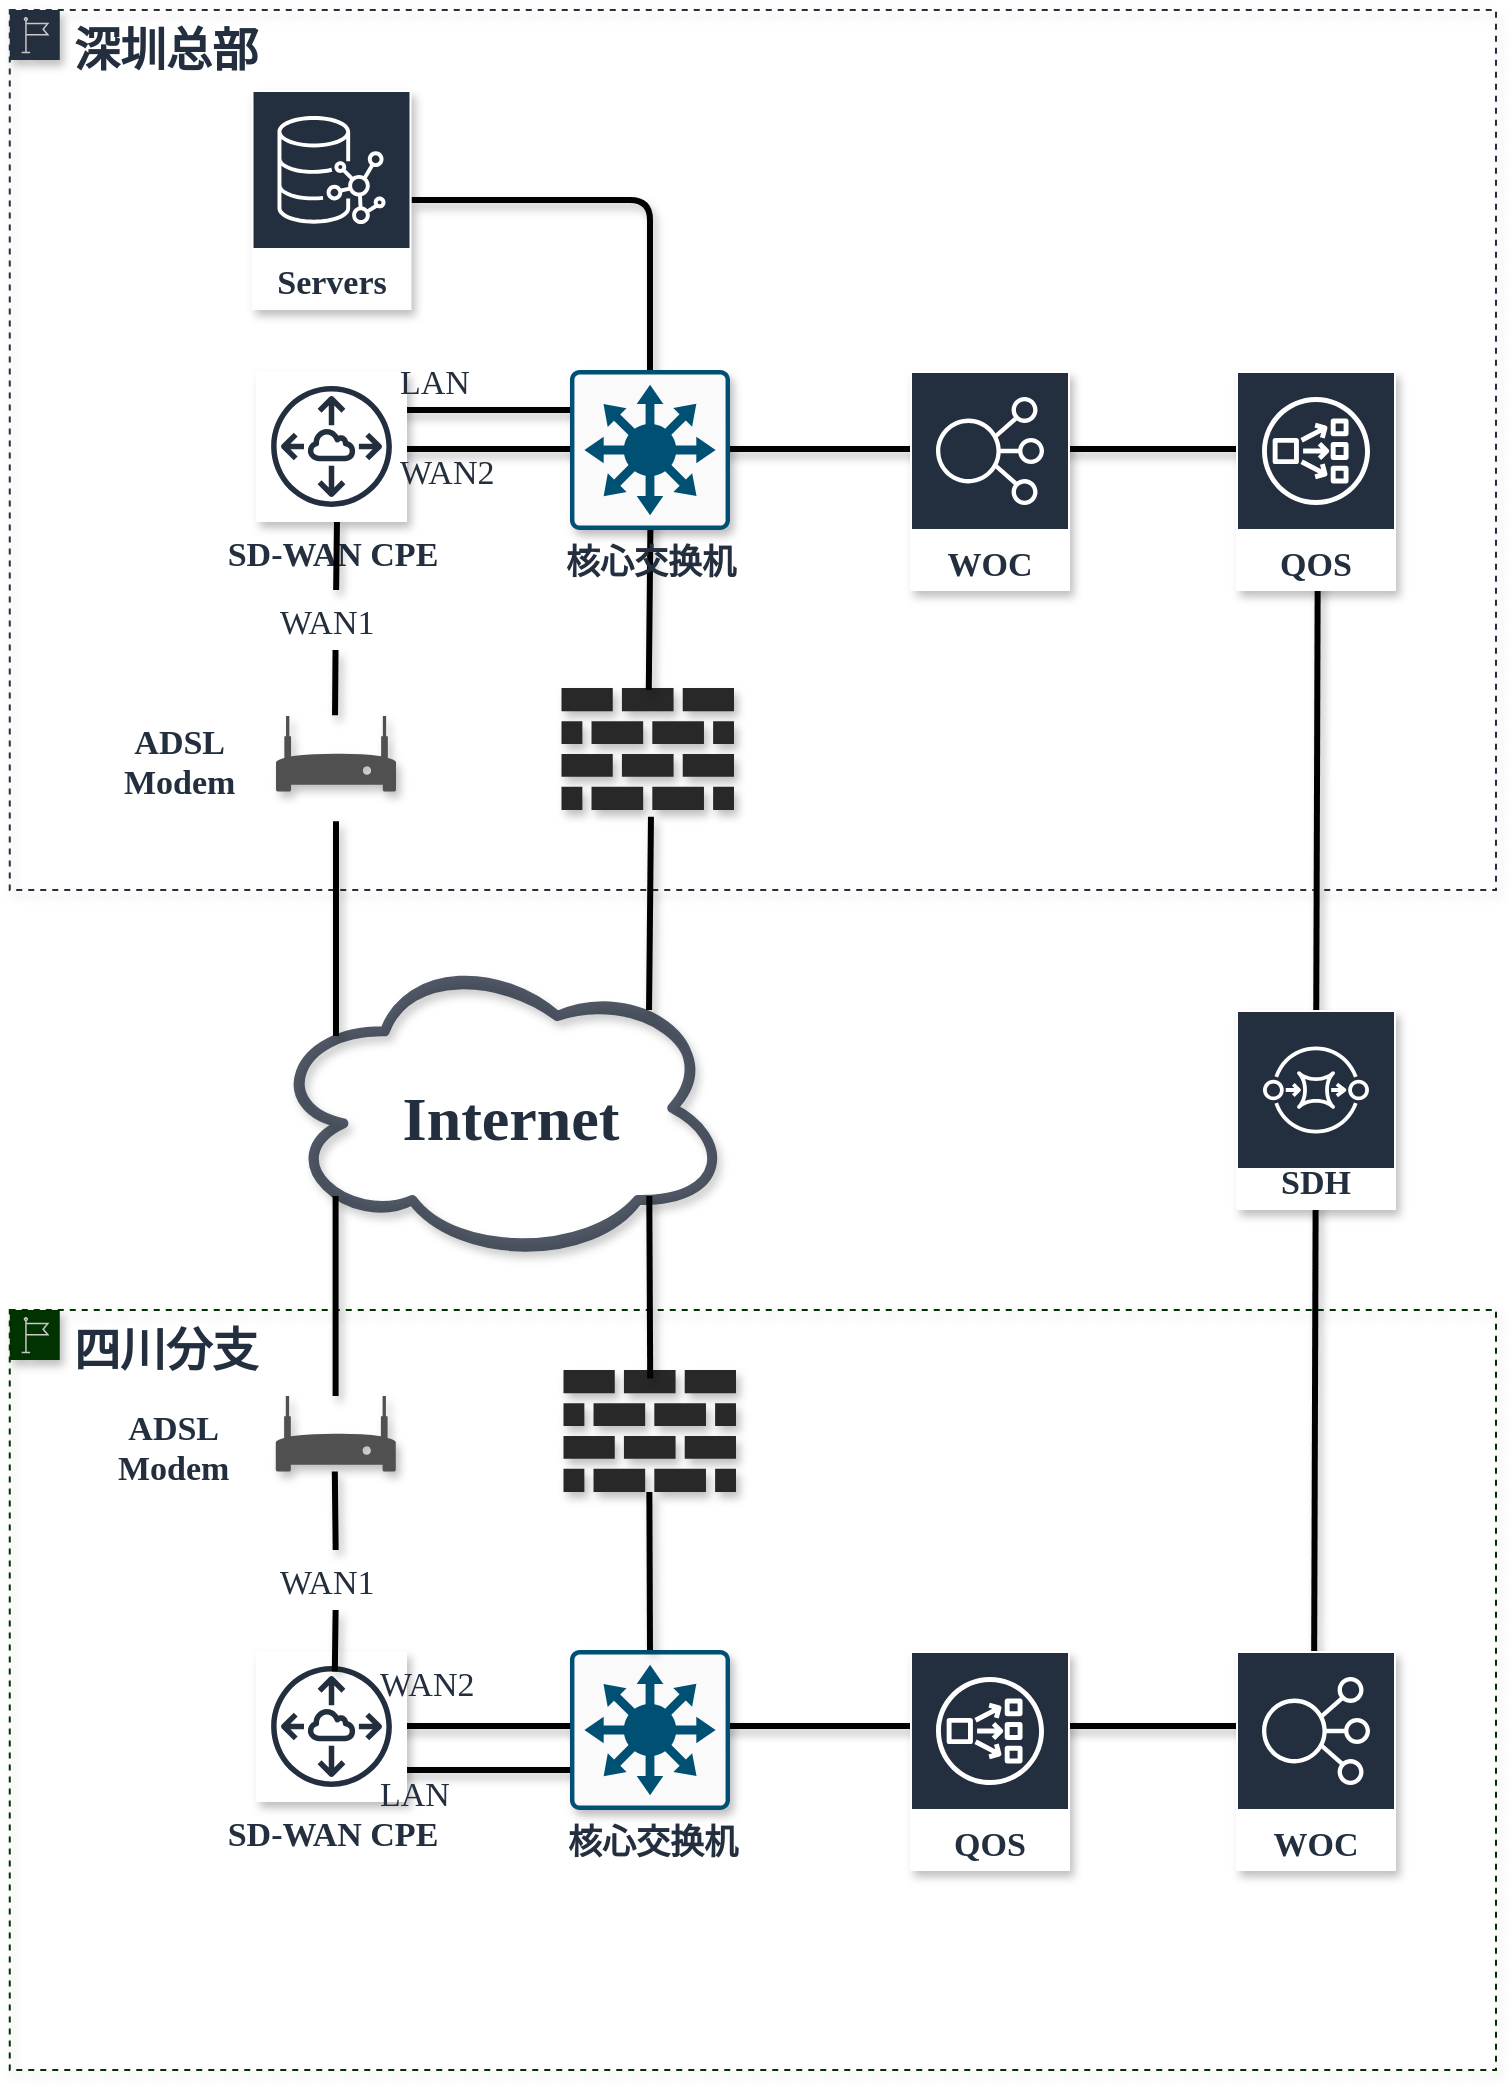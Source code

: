 <mxfile version="14.2.3" type="github" pages="4">
  <diagram id="_4hKqY-cZXE7VdDxUb8r" name="当前拓扑">
    <mxGraphModel dx="2782" dy="1078" grid="1" gridSize="10" guides="1" tooltips="1" connect="1" arrows="1" fold="1" page="1" pageScale="1" pageWidth="827" pageHeight="1169" math="0" shadow="0">
      <root>
        <mxCell id="0" />
        <mxCell id="1" parent="0" />
        <mxCell id="y1TS2lOlESR9C19F99Ym-15" value="&lt;font color=&quot;#232f3e&quot; style=&quot;font-size: 23px&quot;&gt;深圳总部&lt;/font&gt;" style="outlineConnect=0;gradientColor=none;html=1;whiteSpace=wrap;fontSize=17;fontStyle=1;shape=mxgraph.aws4.group;grIcon=mxgraph.aws4.group_region;fillColor=none;verticalAlign=top;align=left;spacingLeft=30;fontColor=#879196;dashed=1;fontFamily=Verdana;strokeColor=#232F3E;shadow=1;" parent="1" vertex="1">
          <mxGeometry x="-483.12" y="100" width="743.12" height="440" as="geometry" />
        </mxCell>
        <mxCell id="6HWAWPdmaSq0jBFPjw99-8" style="rounded=0;orthogonalLoop=1;jettySize=auto;html=1;fontSize=17;fontColor=#232F3E;fontFamily=Verdana;fontStyle=1;endArrow=none;endFill=0;strokeWidth=3;shadow=1;" parent="1" edge="1">
          <mxGeometry x="-153.32" y="237.94" as="geometry">
            <mxPoint x="-157.0" y="300.0" as="sourcePoint" />
            <mxPoint x="-300.0" y="300.0" as="targetPoint" />
          </mxGeometry>
        </mxCell>
        <mxCell id="y1TS2lOlESR9C19F99Ym-71" value="&lt;font color=&quot;#232f3e&quot; style=&quot;font-size: 23px&quot;&gt;四川分支&lt;/font&gt;" style="outlineConnect=0;gradientColor=none;html=1;whiteSpace=wrap;fontSize=17;fontStyle=1;shape=mxgraph.aws4.group;grIcon=mxgraph.aws4.group_region;fillColor=none;verticalAlign=top;align=left;spacingLeft=30;fontColor=#879196;dashed=1;fontFamily=Verdana;strokeColor=#003300;shadow=1;" parent="1" vertex="1">
          <mxGeometry x="-483.12" y="750" width="743.12" height="380" as="geometry" />
        </mxCell>
        <mxCell id="6HWAWPdmaSq0jBFPjw99-2" style="rounded=0;orthogonalLoop=1;jettySize=auto;html=1;fontSize=17;fontColor=#232F3E;fontFamily=Verdana;fontStyle=1;endArrow=none;endFill=0;strokeWidth=3;shadow=1;" parent="1" edge="1">
          <mxGeometry x="-162.94" y="917.94" as="geometry">
            <mxPoint x="-166.62" y="980" as="sourcePoint" />
            <mxPoint x="-309.62" y="980" as="targetPoint" />
          </mxGeometry>
        </mxCell>
        <mxCell id="y1TS2lOlESR9C19F99Ym-70" value="" style="edgeStyle=none;rounded=0;orthogonalLoop=1;jettySize=auto;html=1;endArrow=none;endFill=0;strokeWidth=3;fontFamily=Verdana;fontSize=17;fontColor=#232F3E;shadow=1;" parent="1" edge="1">
          <mxGeometry relative="1" as="geometry">
            <mxPoint x="170.983" y="340.0" as="sourcePoint" />
            <mxPoint x="169.02" y="940" as="targetPoint" />
          </mxGeometry>
        </mxCell>
        <mxCell id="y1TS2lOlESR9C19F99Ym-62" style="rounded=0;orthogonalLoop=1;jettySize=auto;html=1;fontSize=17;fontColor=#232F3E;fontFamily=Verdana;fontStyle=1;endArrow=none;endFill=0;strokeWidth=3;exitX=0.743;exitY=0.341;exitDx=0;exitDy=0;exitPerimeter=0;shadow=1;" parent="1" edge="1">
          <mxGeometry x="-173.32" y="257.44" as="geometry">
            <mxPoint x="162.57" y="319.5" as="sourcePoint" />
            <mxPoint x="-320.0" y="319.5" as="targetPoint" />
          </mxGeometry>
        </mxCell>
        <mxCell id="y1TS2lOlESR9C19F99Ym-58" style="rounded=0;orthogonalLoop=1;jettySize=auto;html=1;fontSize=17;fontColor=#232F3E;fontFamily=Verdana;fontStyle=1;endArrow=none;endFill=0;strokeWidth=3;exitX=0.743;exitY=0.341;exitDx=0;exitDy=0;exitPerimeter=0;shadow=1;" parent="1" edge="1">
          <mxGeometry x="-174.45" y="895.95" as="geometry">
            <mxPoint x="161.44" y="958.01" as="sourcePoint" />
            <mxPoint x="-321.13" y="958.01" as="targetPoint" />
          </mxGeometry>
        </mxCell>
        <mxCell id="y1TS2lOlESR9C19F99Ym-9" value="WOC" style="outlineConnect=0;fontColor=#232F3E;gradientColor=none;strokeColor=#ffffff;fillColor=#232F3E;dashed=0;verticalLabelPosition=middle;verticalAlign=bottom;align=center;html=1;whiteSpace=wrap;fontSize=17;fontStyle=1;spacing=3;shape=mxgraph.aws4.productIcon;prIcon=mxgraph.aws4.elastic_load_balancing;fontFamily=Verdana;shadow=1;" parent="1" vertex="1">
          <mxGeometry x="-33" y="280.5" width="80" height="110" as="geometry" />
        </mxCell>
        <mxCell id="y1TS2lOlESR9C19F99Ym-19" value="QOS" style="outlineConnect=0;fontColor=#232F3E;gradientColor=none;strokeColor=#ffffff;fillColor=#232F3E;dashed=0;verticalLabelPosition=middle;verticalAlign=bottom;align=center;html=1;whiteSpace=wrap;fontSize=17;fontStyle=1;spacing=3;shape=mxgraph.aws4.productIcon;prIcon=mxgraph.aws4.network_load_balancer;fontFamily=Verdana;shadow=1;" parent="1" vertex="1">
          <mxGeometry x="130" y="280.5" width="80" height="110" as="geometry" />
        </mxCell>
        <mxCell id="y1TS2lOlESR9C19F99Ym-72" style="edgeStyle=orthogonalEdgeStyle;rounded=1;orthogonalLoop=1;jettySize=auto;html=1;entryX=0.5;entryY=0;entryDx=0;entryDy=0;entryPerimeter=0;endArrow=none;endFill=0;strokeWidth=3;fontFamily=Verdana;fontSize=17;fontColor=#232F3E;sketch=0;shadow=1;" parent="1" source="y1TS2lOlESR9C19F99Ym-20" target="y1TS2lOlESR9C19F99Ym-27" edge="1">
          <mxGeometry relative="1" as="geometry" />
        </mxCell>
        <mxCell id="y1TS2lOlESR9C19F99Ym-20" value="Servers" style="outlineConnect=0;fontColor=#232F3E;gradientColor=none;strokeColor=#ffffff;fillColor=#232F3E;dashed=0;verticalLabelPosition=middle;verticalAlign=bottom;align=center;html=1;whiteSpace=wrap;fontSize=17;fontStyle=1;spacing=3;shape=mxgraph.aws4.productIcon;prIcon=mxgraph.aws4.neptune;fontFamily=Verdana;shadow=1;" parent="1" vertex="1">
          <mxGeometry x="-362.25" y="140" width="80" height="110" as="geometry" />
        </mxCell>
        <mxCell id="y1TS2lOlESR9C19F99Ym-29" value="SD-WAN CPE" style="outlineConnect=0;fontColor=#232F3E;gradientColor=none;strokeColor=#232F3E;fillColor=#ffffff;dashed=0;verticalLabelPosition=bottom;verticalAlign=top;align=center;html=1;fontSize=17;fontStyle=1;aspect=fixed;shape=mxgraph.aws4.resourceIcon;resIcon=mxgraph.aws4.peering;fontFamily=Verdana;shadow=1;" parent="1" vertex="1">
          <mxGeometry x="-360" y="280.5" width="75.5" height="75.5" as="geometry" />
        </mxCell>
        <mxCell id="y1TS2lOlESR9C19F99Ym-30" value="" style="pointerEvents=1;shadow=1;dashed=0;html=1;strokeColor=none;fillColor=#505050;labelPosition=center;verticalLabelPosition=bottom;verticalAlign=top;outlineConnect=0;align=center;shape=mxgraph.office.devices.modem;fontSize=17;fontColor=#232F3E;fontFamily=Verdana;fontStyle=1" parent="1" vertex="1">
          <mxGeometry x="-350" y="453" width="60" height="37.78" as="geometry" />
        </mxCell>
        <mxCell id="y1TS2lOlESR9C19F99Ym-31" value="" style="verticalLabelPosition=bottom;html=1;fillColor=#282828;strokeColor=none;verticalAlign=top;pointerEvents=1;align=center;shape=mxgraph.cisco_safe.security_icons.firewall;dashed=0;fontSize=17;fontColor=#232F3E;fontFamily=Verdana;fontStyle=1;shadow=1;" parent="1" vertex="1">
          <mxGeometry x="-206.25" y="780" width="86.25" height="60.98" as="geometry" />
        </mxCell>
        <mxCell id="y1TS2lOlESR9C19F99Ym-32" value="" style="pointerEvents=1;shadow=1;dashed=0;html=1;strokeColor=none;fillColor=#505050;labelPosition=center;verticalLabelPosition=bottom;verticalAlign=top;outlineConnect=0;align=center;shape=mxgraph.office.devices.modem;fontSize=17;fontColor=#232F3E;fontFamily=Verdana;fontStyle=1" parent="1" vertex="1">
          <mxGeometry x="-350.12" y="793" width="60" height="37.78" as="geometry" />
        </mxCell>
        <mxCell id="y1TS2lOlESR9C19F99Ym-33" value="WOC" style="outlineConnect=0;fontColor=#232F3E;gradientColor=none;strokeColor=#ffffff;fillColor=#232F3E;dashed=0;verticalLabelPosition=middle;verticalAlign=bottom;align=center;html=1;whiteSpace=wrap;fontSize=17;fontStyle=1;spacing=3;shape=mxgraph.aws4.productIcon;prIcon=mxgraph.aws4.elastic_load_balancing;fontFamily=Verdana;shadow=1;" parent="1" vertex="1">
          <mxGeometry x="130" y="920.5" width="80" height="110" as="geometry" />
        </mxCell>
        <mxCell id="y1TS2lOlESR9C19F99Ym-34" value="SDH" style="outlineConnect=0;fontColor=#232F3E;gradientColor=none;strokeColor=#ffffff;fillColor=#232F3E;dashed=0;verticalLabelPosition=middle;verticalAlign=bottom;align=center;html=1;whiteSpace=wrap;fontSize=17;fontStyle=1;spacing=3;shape=mxgraph.aws4.productIcon;prIcon=mxgraph.aws4.sqs;fontFamily=Verdana;shadow=1;" parent="1" vertex="1">
          <mxGeometry x="130" y="600" width="80" height="100" as="geometry" />
        </mxCell>
        <mxCell id="y1TS2lOlESR9C19F99Ym-35" value="QOS" style="outlineConnect=0;fontColor=#232F3E;gradientColor=none;strokeColor=#ffffff;fillColor=#232F3E;dashed=0;verticalLabelPosition=middle;verticalAlign=bottom;align=center;html=1;whiteSpace=wrap;fontSize=17;fontStyle=1;spacing=3;shape=mxgraph.aws4.productIcon;prIcon=mxgraph.aws4.network_load_balancer;fontFamily=Verdana;shadow=1;" parent="1" vertex="1">
          <mxGeometry x="-33" y="920.5" width="80" height="110" as="geometry" />
        </mxCell>
        <mxCell id="y1TS2lOlESR9C19F99Ym-36" value="" style="points=[[0.015,0.015,0],[0.985,0.015,0],[0.985,0.985,0],[0.015,0.985,0],[0.25,0,0],[0.5,0,0],[0.75,0,0],[1,0.25,0],[1,0.5,0],[1,0.75,0],[0.75,1,0],[0.5,1,0],[0.25,1,0],[0,0.75,0],[0,0.5,0],[0,0.25,0]];verticalLabelPosition=bottom;html=1;verticalAlign=top;aspect=fixed;align=center;pointerEvents=1;shape=mxgraph.cisco19.rect;prIcon=l3_switch;fillColor=#FAFAFA;strokeColor=#005073;dashed=0;fontSize=17;fontColor=#232F3E;fontFamily=Verdana;fontStyle=1;shadow=1;" parent="1" vertex="1">
          <mxGeometry x="-203" y="920" width="80" height="80" as="geometry" />
        </mxCell>
        <mxCell id="y1TS2lOlESR9C19F99Ym-37" value="SD-WAN CPE" style="outlineConnect=0;fontColor=#232F3E;gradientColor=none;strokeColor=#232F3E;fillColor=#ffffff;dashed=0;verticalLabelPosition=bottom;verticalAlign=top;align=center;html=1;fontSize=17;fontStyle=1;aspect=fixed;shape=mxgraph.aws4.resourceIcon;resIcon=mxgraph.aws4.peering;fontFamily=Verdana;shadow=1;" parent="1" vertex="1">
          <mxGeometry x="-360" y="920.5" width="75.5" height="75.5" as="geometry" />
        </mxCell>
        <mxCell id="y1TS2lOlESR9C19F99Ym-48" value="" style="group;shadow=1;" parent="1" vertex="1" connectable="0">
          <mxGeometry x="-353.12" y="572.34" width="230" height="155.33" as="geometry" />
        </mxCell>
        <mxCell id="y1TS2lOlESR9C19F99Ym-44" value="" style="ellipse;shape=cloud;whiteSpace=wrap;html=1;dashed=0;fontSize=17;fontColor=#232F3E;fontStyle=1;verticalAlign=bottom;spacing=3;strokeColor=#232F3E;fillColor=none;strokeWidth=5;perimeterSpacing=2;opacity=80;shadow=1;sketch=1;fontFamily=Verdana;" parent="y1TS2lOlESR9C19F99Ym-48" vertex="1">
          <mxGeometry width="230" height="153.33" as="geometry" />
        </mxCell>
        <mxCell id="y1TS2lOlESR9C19F99Ym-45" value="&lt;font style=&quot;font-size: 31px&quot;&gt;Internet&lt;/font&gt;" style="text;html=1;align=center;verticalAlign=middle;resizable=0;points=[];autosize=1;fontSize=17;fontColor=#232F3E;fontFamily=Verdana;fontStyle=1;shadow=1;" parent="y1TS2lOlESR9C19F99Ym-48" vertex="1">
          <mxGeometry x="40.12" y="66.66" width="160" height="30" as="geometry" />
        </mxCell>
        <mxCell id="y1TS2lOlESR9C19F99Ym-52" style="rounded=0;orthogonalLoop=1;jettySize=auto;html=1;fontSize=17;fontColor=#232F3E;fontFamily=Verdana;fontStyle=1;endArrow=none;endFill=0;strokeWidth=3;shadow=1;" parent="y1TS2lOlESR9C19F99Ym-48" edge="1">
          <mxGeometry x="-320" y="502.34" as="geometry">
            <mxPoint x="33.12" y="40.66" as="sourcePoint" />
            <mxPoint x="33.12" y="-66.737" as="targetPoint" />
          </mxGeometry>
        </mxCell>
        <mxCell id="y1TS2lOlESR9C19F99Ym-38" style="rounded=0;orthogonalLoop=1;jettySize=auto;html=1;fontSize=17;fontColor=#232F3E;fontFamily=Verdana;fontStyle=1;entryX=0.807;entryY=0.821;entryDx=0;entryDy=0;entryPerimeter=0;endArrow=none;endFill=0;strokeWidth=3;shadow=1;" parent="1" edge="1">
          <mxGeometry x="-320.2" y="690" as="geometry">
            <mxPoint x="-162.9" y="784.186" as="sourcePoint" />
            <mxPoint x="-163.352" y="693" as="targetPoint" />
          </mxGeometry>
        </mxCell>
        <mxCell id="y1TS2lOlESR9C19F99Ym-47" style="rounded=0;orthogonalLoop=1;jettySize=auto;html=1;fontSize=17;fontColor=#232F3E;fontFamily=Verdana;fontStyle=1;endArrow=none;endFill=0;strokeWidth=3;shadow=1;" parent="1" edge="1">
          <mxGeometry x="-320.2" y="690" as="geometry">
            <mxPoint x="-320.2" y="793" as="sourcePoint" />
            <mxPoint x="-320.2" y="693.037" as="targetPoint" />
          </mxGeometry>
        </mxCell>
        <mxCell id="y1TS2lOlESR9C19F99Ym-55" value="&lt;div style=&quot;text-align: center&quot;&gt;&lt;font face=&quot;verdana&quot;&gt;&lt;b&gt;ADSL&lt;/b&gt;&lt;/font&gt;&lt;/div&gt;&lt;div style=&quot;text-align: center&quot;&gt;&lt;font face=&quot;verdana&quot;&gt;&lt;b&gt;Modem&lt;/b&gt;&lt;/font&gt;&lt;/div&gt;" style="text;whiteSpace=wrap;html=1;fontSize=17;fontFamily=Verdana;fontColor=#232F3E;shadow=1;" parent="1" vertex="1">
          <mxGeometry x="-431.12" y="793" width="78" height="40" as="geometry" />
        </mxCell>
        <mxCell id="y1TS2lOlESR9C19F99Ym-56" style="rounded=0;orthogonalLoop=1;jettySize=auto;html=1;fontSize=17;fontColor=#232F3E;fontFamily=Verdana;fontStyle=1;endArrow=none;endFill=0;strokeWidth=3;shadow=1;" parent="1" source="6HWAWPdmaSq0jBFPjw99-1" edge="1">
          <mxGeometry x="-320.59" y="827.74" as="geometry">
            <mxPoint x="-320.59" y="930.74" as="sourcePoint" />
            <mxPoint x="-320.59" y="830.777" as="targetPoint" />
          </mxGeometry>
        </mxCell>
        <mxCell id="y1TS2lOlESR9C19F99Ym-57" style="rounded=0;orthogonalLoop=1;jettySize=auto;html=1;fontSize=17;fontColor=#232F3E;fontFamily=Verdana;fontStyle=1;endArrow=none;endFill=0;strokeWidth=3;exitX=0.5;exitY=0;exitDx=0;exitDy=0;exitPerimeter=0;shadow=1;" parent="1" source="y1TS2lOlESR9C19F99Ym-36" edge="1">
          <mxGeometry x="-163.32" y="837.94" as="geometry">
            <mxPoint x="-163.32" y="940.94" as="sourcePoint" />
            <mxPoint x="-163.32" y="840.977" as="targetPoint" />
          </mxGeometry>
        </mxCell>
        <mxCell id="y1TS2lOlESR9C19F99Ym-23" value="" style="verticalLabelPosition=bottom;html=1;fillColor=#282828;strokeColor=none;verticalAlign=top;pointerEvents=1;align=center;shape=mxgraph.cisco_safe.security_icons.firewall;dashed=0;fontSize=17;fontColor=#232F3E;fontFamily=Verdana;fontStyle=1;shadow=1;" parent="1" vertex="1">
          <mxGeometry x="-207.25" y="439.02" width="86.25" height="60.98" as="geometry" />
        </mxCell>
        <mxCell id="y1TS2lOlESR9C19F99Ym-66" value="" style="edgeStyle=none;rounded=0;orthogonalLoop=1;jettySize=auto;html=1;endArrow=none;endFill=0;strokeWidth=3;fontFamily=Verdana;fontSize=17;fontColor=#232F3E;shadow=1;" parent="1" edge="1">
          <mxGeometry relative="1" as="geometry">
            <mxPoint x="-162.517" y="503.34" as="sourcePoint" />
            <mxPoint x="-163.48" y="600" as="targetPoint" />
          </mxGeometry>
        </mxCell>
        <mxCell id="y1TS2lOlESR9C19F99Ym-67" value="" style="edgeStyle=none;rounded=0;orthogonalLoop=1;jettySize=auto;html=1;endArrow=none;endFill=0;strokeWidth=3;fontFamily=Verdana;fontSize=17;fontColor=#232F3E;shadow=1;" parent="1" edge="1">
          <mxGeometry relative="1" as="geometry">
            <mxPoint x="-162.647" y="343.34" as="sourcePoint" />
            <mxPoint x="-163.61" y="440.0" as="targetPoint" />
          </mxGeometry>
        </mxCell>
        <mxCell id="y1TS2lOlESR9C19F99Ym-27" value="" style="points=[[0.015,0.015,0],[0.985,0.015,0],[0.985,0.985,0],[0.015,0.985,0],[0.25,0,0],[0.5,0,0],[0.75,0,0],[1,0.25,0],[1,0.5,0],[1,0.75,0],[0.75,1,0],[0.5,1,0],[0.25,1,0],[0,0.75,0],[0,0.5,0],[0,0.25,0]];verticalLabelPosition=bottom;html=1;verticalAlign=top;aspect=fixed;align=center;pointerEvents=1;shape=mxgraph.cisco19.rect;prIcon=l3_switch;fillColor=#FAFAFA;strokeColor=#005073;dashed=0;fontSize=17;fontColor=#232F3E;fontFamily=Verdana;fontStyle=1;shadow=1;" parent="1" vertex="1">
          <mxGeometry x="-203" y="280" width="80" height="80" as="geometry" />
        </mxCell>
        <mxCell id="y1TS2lOlESR9C19F99Ym-68" value="" style="edgeStyle=none;rounded=0;orthogonalLoop=1;jettySize=auto;html=1;endArrow=none;endFill=0;strokeWidth=3;fontFamily=Verdana;fontSize=17;fontColor=#232F3E;shadow=1;" parent="1" source="6HWAWPdmaSq0jBFPjw99-9" edge="1">
          <mxGeometry relative="1" as="geometry">
            <mxPoint x="-319.517" y="356.0" as="sourcePoint" />
            <mxPoint x="-320.48" y="452.66" as="targetPoint" />
          </mxGeometry>
        </mxCell>
        <mxCell id="y1TS2lOlESR9C19F99Ym-69" value="&lt;div style=&quot;text-align: center&quot;&gt;&lt;font face=&quot;verdana&quot;&gt;&lt;b&gt;ADSL&lt;/b&gt;&lt;/font&gt;&lt;/div&gt;&lt;div style=&quot;text-align: center&quot;&gt;&lt;font face=&quot;verdana&quot;&gt;&lt;b&gt;Modem&lt;/b&gt;&lt;/font&gt;&lt;/div&gt;" style="text;whiteSpace=wrap;html=1;fontSize=17;fontFamily=Verdana;fontColor=#232F3E;shadow=1;" parent="1" vertex="1">
          <mxGeometry x="-428.12" y="449.51" width="78" height="40" as="geometry" />
        </mxCell>
        <mxCell id="y1TS2lOlESR9C19F99Ym-73" value="&lt;div style=&quot;text-align: center&quot;&gt;&lt;font face=&quot;verdana&quot;&gt;&lt;b&gt;核心交换机&lt;/b&gt;&lt;/font&gt;&lt;/div&gt;" style="text;whiteSpace=wrap;html=1;fontSize=17;fontFamily=Verdana;fontColor=#232F3E;shadow=1;" parent="1" vertex="1">
          <mxGeometry x="-207.25" y="360" width="100" height="40" as="geometry" />
        </mxCell>
        <mxCell id="y1TS2lOlESR9C19F99Ym-75" value="&lt;div style=&quot;text-align: center&quot;&gt;&lt;font face=&quot;verdana&quot;&gt;&lt;b&gt;核心交换机&lt;/b&gt;&lt;/font&gt;&lt;/div&gt;" style="text;whiteSpace=wrap;html=1;fontSize=17;fontFamily=Verdana;fontColor=#232F3E;shadow=1;" parent="1" vertex="1">
          <mxGeometry x="-206.25" y="1000" width="100" height="40" as="geometry" />
        </mxCell>
        <mxCell id="6HWAWPdmaSq0jBFPjw99-5" value="&lt;font face=&quot;verdana&quot;&gt;WAN2&lt;/font&gt;" style="text;whiteSpace=wrap;html=1;fontSize=17;fontFamily=Verdana;fontColor=#232F3E;shadow=1;" parent="1" vertex="1">
          <mxGeometry x="-300" y="920.5" width="60" height="40" as="geometry" />
        </mxCell>
        <mxCell id="6HWAWPdmaSq0jBFPjw99-7" value="&lt;font face=&quot;verdana&quot;&gt;LAN&lt;/font&gt;" style="text;whiteSpace=wrap;html=1;fontSize=17;fontFamily=Verdana;fontColor=#232F3E;shadow=1;" parent="1" vertex="1">
          <mxGeometry x="-300" y="976" width="60" height="40" as="geometry" />
        </mxCell>
        <mxCell id="6HWAWPdmaSq0jBFPjw99-10" value="&lt;font face=&quot;verdana&quot;&gt;WAN2&lt;/font&gt;" style="text;whiteSpace=wrap;html=1;fontSize=17;fontFamily=Verdana;fontColor=#232F3E;shadow=1;" parent="1" vertex="1">
          <mxGeometry x="-290" y="315" width="60" height="40" as="geometry" />
        </mxCell>
        <mxCell id="6HWAWPdmaSq0jBFPjw99-11" value="&lt;font face=&quot;verdana&quot;&gt;LAN&lt;/font&gt;" style="text;whiteSpace=wrap;html=1;fontSize=17;fontFamily=Verdana;fontColor=#232F3E;shadow=1;" parent="1" vertex="1">
          <mxGeometry x="-290" y="270" width="60" height="40" as="geometry" />
        </mxCell>
        <mxCell id="6HWAWPdmaSq0jBFPjw99-9" value="&lt;font face=&quot;verdana&quot;&gt;WAN1&lt;/font&gt;" style="text;whiteSpace=wrap;html=1;fontSize=17;fontFamily=Verdana;fontColor=#232F3E;shadow=1;" parent="1" vertex="1">
          <mxGeometry x="-350.12" y="390" width="60" height="30" as="geometry" />
        </mxCell>
        <mxCell id="6HWAWPdmaSq0jBFPjw99-12" value="" style="edgeStyle=none;rounded=0;orthogonalLoop=1;jettySize=auto;html=1;endArrow=none;endFill=0;strokeWidth=3;fontFamily=Verdana;fontSize=17;fontColor=#232F3E;shadow=1;" parent="1" target="6HWAWPdmaSq0jBFPjw99-9" edge="1">
          <mxGeometry relative="1" as="geometry">
            <mxPoint x="-319.517" y="356.0" as="sourcePoint" />
            <mxPoint x="-320.48" y="452.66" as="targetPoint" />
          </mxGeometry>
        </mxCell>
        <mxCell id="6HWAWPdmaSq0jBFPjw99-1" value="&lt;font face=&quot;verdana&quot;&gt;WAN1&lt;/font&gt;" style="text;whiteSpace=wrap;html=1;fontSize=17;fontFamily=Verdana;fontColor=#232F3E;shadow=1;" parent="1" vertex="1">
          <mxGeometry x="-350" y="870" width="60" height="30" as="geometry" />
        </mxCell>
        <mxCell id="6HWAWPdmaSq0jBFPjw99-13" style="rounded=0;orthogonalLoop=1;jettySize=auto;html=1;fontSize=17;fontColor=#232F3E;fontFamily=Verdana;fontStyle=1;endArrow=none;endFill=0;strokeWidth=3;shadow=1;" parent="1" target="6HWAWPdmaSq0jBFPjw99-1" edge="1">
          <mxGeometry x="-320.59" y="827.74" as="geometry">
            <mxPoint x="-320.59" y="930.74" as="sourcePoint" />
            <mxPoint x="-320.59" y="830.777" as="targetPoint" />
          </mxGeometry>
        </mxCell>
      </root>
    </mxGraphModel>
  </diagram>
  <diagram name="方案1" id="Rpep03PjDs-hDXbfZKHn">
    <mxGraphModel dx="1609" dy="431" grid="1" gridSize="10" guides="1" tooltips="1" connect="1" arrows="1" fold="1" page="1" pageScale="1" pageWidth="827" pageHeight="1169" math="0" shadow="0">
      <root>
        <mxCell id="Nw8d3IWTRtAiIFlKGtLO-0" />
        <mxCell id="Nw8d3IWTRtAiIFlKGtLO-1" parent="Nw8d3IWTRtAiIFlKGtLO-0" />
        <mxCell id="Jh1wmUyM6XVLhFhpvR4U-4" style="rounded=0;orthogonalLoop=1;jettySize=auto;html=1;fontSize=17;fontColor=#232F3E;fontFamily=Verdana;fontStyle=1;endArrow=none;endFill=0;strokeWidth=3;shadow=1;" parent="Nw8d3IWTRtAiIFlKGtLO-1" edge="1">
          <mxGeometry x="-3.32" y="231.94" as="geometry">
            <mxPoint x="-7" y="294.0" as="sourcePoint" />
            <mxPoint x="-150" y="294.0" as="targetPoint" />
          </mxGeometry>
        </mxCell>
        <mxCell id="Nw8d3IWTRtAiIFlKGtLO-34" value="&lt;font color=&quot;#232f3e&quot; style=&quot;font-size: 23px&quot;&gt;四川分支&lt;/font&gt;" style="outlineConnect=0;gradientColor=none;html=1;whiteSpace=wrap;fontSize=17;fontStyle=1;shape=mxgraph.aws4.group;grIcon=mxgraph.aws4.group_region;fillColor=none;verticalAlign=top;align=left;spacingLeft=30;fontColor=#879196;dashed=1;fontFamily=Verdana;strokeColor=#003300;shadow=1;" parent="Nw8d3IWTRtAiIFlKGtLO-1" vertex="1">
          <mxGeometry x="-362.12" y="750" width="792.12" height="380" as="geometry" />
        </mxCell>
        <mxCell id="Jh1wmUyM6XVLhFhpvR4U-0" style="rounded=0;orthogonalLoop=1;jettySize=auto;html=1;fontSize=17;fontColor=#232F3E;fontFamily=Verdana;fontStyle=1;endArrow=none;endFill=0;strokeWidth=3;shadow=1;" parent="Nw8d3IWTRtAiIFlKGtLO-1" edge="1">
          <mxGeometry x="-19.82" y="917.94" as="geometry">
            <mxPoint x="-23.5" y="980.0" as="sourcePoint" />
            <mxPoint x="-166.5" y="980.0" as="targetPoint" />
          </mxGeometry>
        </mxCell>
        <mxCell id="Nw8d3IWTRtAiIFlKGtLO-6" value="&lt;font color=&quot;#232f3e&quot; style=&quot;font-size: 23px&quot;&gt;深圳总部&lt;/font&gt;" style="outlineConnect=0;gradientColor=none;html=1;whiteSpace=wrap;fontSize=17;fontStyle=1;shape=mxgraph.aws4.group;grIcon=mxgraph.aws4.group_region;fillColor=none;verticalAlign=top;align=left;spacingLeft=30;fontColor=#879196;dashed=1;fontFamily=Verdana;strokeColor=#232F3E;shadow=1;" parent="Nw8d3IWTRtAiIFlKGtLO-1" vertex="1">
          <mxGeometry x="-362.12" y="100" width="792.12" height="440" as="geometry" />
        </mxCell>
        <mxCell id="Nw8d3IWTRtAiIFlKGtLO-2" value="" style="edgeStyle=none;rounded=0;orthogonalLoop=1;jettySize=auto;html=1;endArrow=none;endFill=0;strokeWidth=3;fontFamily=Verdana;fontSize=17;fontColor=#232F3E;shadow=1;" parent="Nw8d3IWTRtAiIFlKGtLO-1" edge="1">
          <mxGeometry relative="1" as="geometry">
            <mxPoint x="323.983" y="340.0" as="sourcePoint" />
            <mxPoint x="322.02" y="940" as="targetPoint" />
          </mxGeometry>
        </mxCell>
        <mxCell id="Nw8d3IWTRtAiIFlKGtLO-3" style="rounded=0;orthogonalLoop=1;jettySize=auto;html=1;fontSize=17;fontColor=#232F3E;fontFamily=Verdana;fontStyle=1;endArrow=none;endFill=0;strokeWidth=3;exitX=0.743;exitY=0.341;exitDx=0;exitDy=0;exitPerimeter=0;shadow=1;" parent="Nw8d3IWTRtAiIFlKGtLO-1" edge="1">
          <mxGeometry x="-3.32" y="257.23" as="geometry">
            <mxPoint x="332.57" y="319.29" as="sourcePoint" />
            <mxPoint x="-150.0" y="319.29" as="targetPoint" />
          </mxGeometry>
        </mxCell>
        <mxCell id="Nw8d3IWTRtAiIFlKGtLO-4" style="rounded=0;orthogonalLoop=1;jettySize=auto;html=1;fontSize=17;fontColor=#232F3E;fontFamily=Verdana;fontStyle=1;endArrow=none;endFill=0;strokeWidth=3;exitX=0.743;exitY=0.341;exitDx=0;exitDy=0;exitPerimeter=0;shadow=1;" parent="Nw8d3IWTRtAiIFlKGtLO-1" edge="1">
          <mxGeometry x="16.68" y="894.98" as="geometry">
            <mxPoint x="352.57" y="957.04" as="sourcePoint" />
            <mxPoint x="-130" y="957.04" as="targetPoint" />
          </mxGeometry>
        </mxCell>
        <mxCell id="Nw8d3IWTRtAiIFlKGtLO-5" value="WOC" style="outlineConnect=0;fontColor=#232F3E;gradientColor=none;strokeColor=#ffffff;fillColor=#232F3E;dashed=0;verticalLabelPosition=middle;verticalAlign=bottom;align=center;html=1;whiteSpace=wrap;fontSize=17;fontStyle=1;spacing=3;shape=mxgraph.aws4.productIcon;prIcon=mxgraph.aws4.elastic_load_balancing;fontFamily=Verdana;shadow=1;" parent="Nw8d3IWTRtAiIFlKGtLO-1" vertex="1">
          <mxGeometry x="283" y="918" width="80" height="110" as="geometry" />
        </mxCell>
        <mxCell id="Nw8d3IWTRtAiIFlKGtLO-7" value="QOS" style="outlineConnect=0;fontColor=#232F3E;gradientColor=none;strokeColor=#ffffff;fillColor=#232F3E;dashed=0;verticalLabelPosition=middle;verticalAlign=bottom;align=center;html=1;whiteSpace=wrap;fontSize=17;fontStyle=1;spacing=3;shape=mxgraph.aws4.productIcon;prIcon=mxgraph.aws4.network_load_balancer;fontFamily=Verdana;shadow=1;" parent="Nw8d3IWTRtAiIFlKGtLO-1" vertex="1">
          <mxGeometry x="120" y="918" width="80" height="110" as="geometry" />
        </mxCell>
        <mxCell id="Nw8d3IWTRtAiIFlKGtLO-8" style="edgeStyle=orthogonalEdgeStyle;rounded=1;orthogonalLoop=1;jettySize=auto;html=1;entryX=0.5;entryY=0;entryDx=0;entryDy=0;entryPerimeter=0;endArrow=none;endFill=0;strokeWidth=3;fontFamily=Verdana;fontSize=17;fontColor=#232F3E;sketch=0;shadow=1;" parent="Nw8d3IWTRtAiIFlKGtLO-1" source="Nw8d3IWTRtAiIFlKGtLO-9" target="Nw8d3IWTRtAiIFlKGtLO-31" edge="1">
          <mxGeometry relative="1" as="geometry" />
        </mxCell>
        <mxCell id="Nw8d3IWTRtAiIFlKGtLO-9" value="Servers" style="outlineConnect=0;fontColor=#232F3E;gradientColor=none;strokeColor=#ffffff;fillColor=#232F3E;dashed=0;verticalLabelPosition=middle;verticalAlign=bottom;align=center;html=1;whiteSpace=wrap;fontSize=17;fontStyle=1;spacing=3;shape=mxgraph.aws4.productIcon;prIcon=mxgraph.aws4.neptune;fontFamily=Verdana;shadow=1;" parent="Nw8d3IWTRtAiIFlKGtLO-1" vertex="1">
          <mxGeometry x="-203.12" y="120" width="80" height="110" as="geometry" />
        </mxCell>
        <mxCell id="Nw8d3IWTRtAiIFlKGtLO-10" value="SD-WAN CPE" style="outlineConnect=0;fontColor=#232F3E;gradientColor=none;strokeColor=#232F3E;fillColor=#ffffff;dashed=0;verticalLabelPosition=bottom;verticalAlign=top;align=center;html=1;fontSize=17;fontStyle=1;aspect=fixed;shape=mxgraph.aws4.resourceIcon;resIcon=mxgraph.aws4.peering;fontFamily=Verdana;shadow=1;" parent="Nw8d3IWTRtAiIFlKGtLO-1" vertex="1">
          <mxGeometry x="-48.88" y="280" width="75.5" height="75.5" as="geometry" />
        </mxCell>
        <mxCell id="Nw8d3IWTRtAiIFlKGtLO-11" value="" style="pointerEvents=1;shadow=1;dashed=0;html=1;strokeColor=none;fillColor=#505050;labelPosition=center;verticalLabelPosition=bottom;verticalAlign=top;outlineConnect=0;align=center;shape=mxgraph.office.devices.modem;fontSize=17;fontColor=#232F3E;fontFamily=Verdana;fontStyle=1" parent="Nw8d3IWTRtAiIFlKGtLO-1" vertex="1">
          <mxGeometry x="-38.88" y="452.5" width="60" height="37.78" as="geometry" />
        </mxCell>
        <mxCell id="Nw8d3IWTRtAiIFlKGtLO-12" value="" style="verticalLabelPosition=bottom;html=1;fillColor=#282828;strokeColor=none;verticalAlign=top;pointerEvents=1;align=center;shape=mxgraph.cisco_safe.security_icons.firewall;dashed=0;fontSize=17;fontColor=#232F3E;fontFamily=Verdana;fontStyle=1;shadow=1;" parent="Nw8d3IWTRtAiIFlKGtLO-1" vertex="1">
          <mxGeometry x="-206.25" y="780" width="86.25" height="60.98" as="geometry" />
        </mxCell>
        <mxCell id="Nw8d3IWTRtAiIFlKGtLO-13" value="" style="pointerEvents=1;shadow=1;dashed=0;html=1;strokeColor=none;fillColor=#505050;labelPosition=center;verticalLabelPosition=bottom;verticalAlign=top;outlineConnect=0;align=center;shape=mxgraph.office.devices.modem;fontSize=17;fontColor=#232F3E;fontFamily=Verdana;fontStyle=1" parent="Nw8d3IWTRtAiIFlKGtLO-1" vertex="1">
          <mxGeometry x="-39" y="792.5" width="60" height="37.78" as="geometry" />
        </mxCell>
        <mxCell id="Nw8d3IWTRtAiIFlKGtLO-14" value="WOC" style="outlineConnect=0;fontColor=#232F3E;gradientColor=none;strokeColor=#ffffff;fillColor=#232F3E;dashed=0;verticalLabelPosition=middle;verticalAlign=bottom;align=center;html=1;whiteSpace=wrap;fontSize=17;fontStyle=1;spacing=3;shape=mxgraph.aws4.productIcon;prIcon=mxgraph.aws4.elastic_load_balancing;fontFamily=Verdana;shadow=1;" parent="Nw8d3IWTRtAiIFlKGtLO-1" vertex="1">
          <mxGeometry x="120" y="280" width="80" height="110" as="geometry" />
        </mxCell>
        <mxCell id="Nw8d3IWTRtAiIFlKGtLO-15" value="SDH专线" style="outlineConnect=0;fontColor=#232F3E;gradientColor=none;strokeColor=#ffffff;fillColor=#232F3E;dashed=0;verticalLabelPosition=middle;verticalAlign=bottom;align=center;html=1;whiteSpace=wrap;fontSize=17;fontStyle=1;spacing=3;shape=mxgraph.aws4.productIcon;prIcon=mxgraph.aws4.sqs;fontFamily=Verdana;shadow=1;" parent="Nw8d3IWTRtAiIFlKGtLO-1" vertex="1">
          <mxGeometry x="283" y="600" width="80" height="100" as="geometry" />
        </mxCell>
        <mxCell id="Nw8d3IWTRtAiIFlKGtLO-16" value="QOS" style="outlineConnect=0;fontColor=#232F3E;gradientColor=none;strokeColor=#ffffff;fillColor=#232F3E;dashed=0;verticalLabelPosition=middle;verticalAlign=bottom;align=center;html=1;whiteSpace=wrap;fontSize=17;fontStyle=1;spacing=3;shape=mxgraph.aws4.productIcon;prIcon=mxgraph.aws4.network_load_balancer;fontFamily=Verdana;shadow=1;" parent="Nw8d3IWTRtAiIFlKGtLO-1" vertex="1">
          <mxGeometry x="283" y="280" width="80" height="110" as="geometry" />
        </mxCell>
        <mxCell id="Nw8d3IWTRtAiIFlKGtLO-17" value="" style="points=[[0.015,0.015,0],[0.985,0.015,0],[0.985,0.985,0],[0.015,0.985,0],[0.25,0,0],[0.5,0,0],[0.75,0,0],[1,0.25,0],[1,0.5,0],[1,0.75,0],[0.75,1,0],[0.5,1,0],[0.25,1,0],[0,0.75,0],[0,0.5,0],[0,0.25,0]];verticalLabelPosition=bottom;html=1;verticalAlign=top;aspect=fixed;align=center;pointerEvents=1;shape=mxgraph.cisco19.rect;prIcon=l3_switch;fillColor=#FAFAFA;strokeColor=#005073;dashed=0;fontSize=17;fontColor=#232F3E;fontFamily=Verdana;fontStyle=1;shadow=1;" parent="Nw8d3IWTRtAiIFlKGtLO-1" vertex="1">
          <mxGeometry x="-203" y="920" width="80" height="80" as="geometry" />
        </mxCell>
        <mxCell id="Nw8d3IWTRtAiIFlKGtLO-18" value="SD-WAN CPE" style="outlineConnect=0;fontColor=#232F3E;gradientColor=none;strokeColor=#232F3E;fillColor=#ffffff;dashed=0;verticalLabelPosition=bottom;verticalAlign=top;align=center;html=1;fontSize=17;fontStyle=1;aspect=fixed;shape=mxgraph.aws4.resourceIcon;resIcon=mxgraph.aws4.peering;fontFamily=Verdana;shadow=1;" parent="Nw8d3IWTRtAiIFlKGtLO-1" vertex="1">
          <mxGeometry x="-48.88" y="920" width="75.5" height="75.5" as="geometry" />
        </mxCell>
        <mxCell id="Nw8d3IWTRtAiIFlKGtLO-23" style="rounded=0;orthogonalLoop=1;jettySize=auto;html=1;fontSize=17;fontColor=#232F3E;fontFamily=Verdana;fontStyle=1;entryX=0.807;entryY=0.821;entryDx=0;entryDy=0;entryPerimeter=0;endArrow=none;endFill=0;strokeWidth=3;shadow=1;" parent="Nw8d3IWTRtAiIFlKGtLO-1" edge="1">
          <mxGeometry x="-320.2" y="690" as="geometry">
            <mxPoint x="-162.9" y="784.186" as="sourcePoint" />
            <mxPoint x="-163.352" y="693" as="targetPoint" />
          </mxGeometry>
        </mxCell>
        <mxCell id="Nw8d3IWTRtAiIFlKGtLO-24" style="rounded=0;orthogonalLoop=1;jettySize=auto;html=1;fontSize=17;fontColor=#232F3E;fontFamily=Verdana;fontStyle=1;endArrow=none;endFill=0;strokeWidth=3;shadow=1;" parent="Nw8d3IWTRtAiIFlKGtLO-1" edge="1">
          <mxGeometry x="-9.08" y="689.5" as="geometry">
            <mxPoint x="-9.08" y="792.5" as="sourcePoint" />
            <mxPoint x="-9.08" y="692.537" as="targetPoint" />
          </mxGeometry>
        </mxCell>
        <mxCell id="Nw8d3IWTRtAiIFlKGtLO-25" value="&lt;div style=&quot;text-align: center&quot;&gt;&lt;font face=&quot;verdana&quot;&gt;&lt;b&gt;ADSL&lt;/b&gt;&lt;/font&gt;&lt;/div&gt;&lt;div style=&quot;text-align: center&quot;&gt;&lt;font face=&quot;verdana&quot;&gt;&lt;b&gt;Modem&lt;/b&gt;&lt;/font&gt;&lt;/div&gt;" style="text;whiteSpace=wrap;html=1;fontSize=17;fontFamily=Verdana;fontColor=#232F3E;shadow=1;" parent="Nw8d3IWTRtAiIFlKGtLO-1" vertex="1">
          <mxGeometry x="26.62" y="790.28" width="78" height="40" as="geometry" />
        </mxCell>
        <mxCell id="Nw8d3IWTRtAiIFlKGtLO-26" style="rounded=0;orthogonalLoop=1;jettySize=auto;html=1;fontSize=17;fontColor=#232F3E;fontFamily=Verdana;fontStyle=1;endArrow=none;endFill=0;strokeWidth=3;shadow=1;" parent="Nw8d3IWTRtAiIFlKGtLO-1" source="dSC0Mq0Jl77y1PNh22pD-2" edge="1">
          <mxGeometry x="-9.47" y="827.24" as="geometry">
            <mxPoint x="-9.47" y="930.24" as="sourcePoint" />
            <mxPoint x="-9.47" y="830.277" as="targetPoint" />
          </mxGeometry>
        </mxCell>
        <mxCell id="Nw8d3IWTRtAiIFlKGtLO-27" style="rounded=0;orthogonalLoop=1;jettySize=auto;html=1;fontSize=17;fontColor=#232F3E;fontFamily=Verdana;fontStyle=1;endArrow=none;endFill=0;strokeWidth=3;exitX=0.5;exitY=0;exitDx=0;exitDy=0;exitPerimeter=0;shadow=1;" parent="Nw8d3IWTRtAiIFlKGtLO-1" source="Nw8d3IWTRtAiIFlKGtLO-17" edge="1">
          <mxGeometry x="-163.32" y="837.94" as="geometry">
            <mxPoint x="-163.32" y="940.94" as="sourcePoint" />
            <mxPoint x="-163.32" y="840.977" as="targetPoint" />
          </mxGeometry>
        </mxCell>
        <mxCell id="Nw8d3IWTRtAiIFlKGtLO-28" value="" style="verticalLabelPosition=bottom;html=1;fillColor=#282828;strokeColor=none;verticalAlign=top;pointerEvents=1;align=center;shape=mxgraph.cisco_safe.security_icons.firewall;dashed=0;fontSize=17;fontColor=#232F3E;fontFamily=Verdana;fontStyle=1;shadow=1;" parent="Nw8d3IWTRtAiIFlKGtLO-1" vertex="1">
          <mxGeometry x="-207.25" y="439.02" width="86.25" height="60.98" as="geometry" />
        </mxCell>
        <mxCell id="Nw8d3IWTRtAiIFlKGtLO-29" value="" style="edgeStyle=none;rounded=0;orthogonalLoop=1;jettySize=auto;html=1;endArrow=none;endFill=0;strokeWidth=3;fontFamily=Verdana;fontSize=17;fontColor=#232F3E;shadow=1;" parent="Nw8d3IWTRtAiIFlKGtLO-1" edge="1">
          <mxGeometry relative="1" as="geometry">
            <mxPoint x="-162.517" y="503.34" as="sourcePoint" />
            <mxPoint x="-163.48" y="600" as="targetPoint" />
          </mxGeometry>
        </mxCell>
        <mxCell id="Nw8d3IWTRtAiIFlKGtLO-30" value="" style="edgeStyle=none;rounded=0;orthogonalLoop=1;jettySize=auto;html=1;endArrow=none;endFill=0;strokeWidth=3;fontFamily=Verdana;fontSize=17;fontColor=#232F3E;shadow=1;" parent="Nw8d3IWTRtAiIFlKGtLO-1" edge="1">
          <mxGeometry relative="1" as="geometry">
            <mxPoint x="-162.647" y="343.34" as="sourcePoint" />
            <mxPoint x="-163.61" y="440.0" as="targetPoint" />
          </mxGeometry>
        </mxCell>
        <mxCell id="Nw8d3IWTRtAiIFlKGtLO-31" value="" style="points=[[0.015,0.015,0],[0.985,0.015,0],[0.985,0.985,0],[0.015,0.985,0],[0.25,0,0],[0.5,0,0],[0.75,0,0],[1,0.25,0],[1,0.5,0],[1,0.75,0],[0.75,1,0],[0.5,1,0],[0.25,1,0],[0,0.75,0],[0,0.5,0],[0,0.25,0]];verticalLabelPosition=bottom;html=1;verticalAlign=top;aspect=fixed;align=center;pointerEvents=1;shape=mxgraph.cisco19.rect;prIcon=l3_switch;fillColor=#FAFAFA;strokeColor=#005073;dashed=0;fontSize=17;fontColor=#232F3E;fontFamily=Verdana;fontStyle=1;shadow=1;" parent="Nw8d3IWTRtAiIFlKGtLO-1" vertex="1">
          <mxGeometry x="-203" y="280" width="80" height="80" as="geometry" />
        </mxCell>
        <mxCell id="Nw8d3IWTRtAiIFlKGtLO-32" value="" style="edgeStyle=none;rounded=0;orthogonalLoop=1;jettySize=auto;html=1;endArrow=none;endFill=0;strokeWidth=3;fontFamily=Verdana;fontSize=17;fontColor=#232F3E;shadow=1;" parent="Nw8d3IWTRtAiIFlKGtLO-1" edge="1">
          <mxGeometry relative="1" as="geometry">
            <mxPoint x="-8.397" y="355.5" as="sourcePoint" />
            <mxPoint x="-9.36" y="452.16" as="targetPoint" />
          </mxGeometry>
        </mxCell>
        <mxCell id="Nw8d3IWTRtAiIFlKGtLO-33" value="&lt;div style=&quot;text-align: center&quot;&gt;&lt;font face=&quot;verdana&quot;&gt;&lt;b&gt;ADSL&lt;/b&gt;&lt;/font&gt;&lt;/div&gt;&lt;div style=&quot;text-align: center&quot;&gt;&lt;font face=&quot;verdana&quot;&gt;&lt;b&gt;Modem&lt;/b&gt;&lt;/font&gt;&lt;/div&gt;" style="text;whiteSpace=wrap;html=1;fontSize=17;fontFamily=Verdana;fontColor=#232F3E;shadow=1;" parent="Nw8d3IWTRtAiIFlKGtLO-1" vertex="1">
          <mxGeometry x="29.62" y="446.79" width="78" height="40" as="geometry" />
        </mxCell>
        <mxCell id="Nw8d3IWTRtAiIFlKGtLO-35" value="&lt;div style=&quot;text-align: center&quot;&gt;&lt;font face=&quot;verdana&quot;&gt;&lt;b&gt;核心交换机&lt;/b&gt;&lt;/font&gt;&lt;/div&gt;" style="text;whiteSpace=wrap;html=1;fontSize=17;fontFamily=Verdana;fontColor=#232F3E;shadow=1;" parent="Nw8d3IWTRtAiIFlKGtLO-1" vertex="1">
          <mxGeometry x="-207.25" y="360" width="100" height="40" as="geometry" />
        </mxCell>
        <mxCell id="Nw8d3IWTRtAiIFlKGtLO-36" value="&lt;div style=&quot;text-align: center&quot;&gt;&lt;font face=&quot;verdana&quot;&gt;&lt;b&gt;核心交换机&lt;/b&gt;&lt;/font&gt;&lt;/div&gt;" style="text;whiteSpace=wrap;html=1;fontSize=17;fontFamily=Verdana;fontColor=#232F3E;shadow=1;" parent="Nw8d3IWTRtAiIFlKGtLO-1" vertex="1">
          <mxGeometry x="-206.25" y="1000" width="100" height="40" as="geometry" />
        </mxCell>
        <mxCell id="Nw8d3IWTRtAiIFlKGtLO-22" style="rounded=0;orthogonalLoop=1;jettySize=auto;html=1;fontSize=17;fontColor=#232F3E;fontFamily=Verdana;fontStyle=1;endArrow=none;endFill=0;strokeWidth=3;shadow=1;" parent="Nw8d3IWTRtAiIFlKGtLO-1" edge="1">
          <mxGeometry x="-362" y="1066.18" as="geometry">
            <mxPoint x="-8.88" y="604.5" as="sourcePoint" />
            <mxPoint x="-8.88" y="497.103" as="targetPoint" />
          </mxGeometry>
        </mxCell>
        <mxCell id="IqMjcfbEHA4XK3Egxwdc-0" value="" style="group" parent="Nw8d3IWTRtAiIFlKGtLO-1" vertex="1" connectable="0">
          <mxGeometry x="-210" y="564" width="230" height="153.33" as="geometry" />
        </mxCell>
        <mxCell id="Nw8d3IWTRtAiIFlKGtLO-20" value="" style="ellipse;shape=cloud;whiteSpace=wrap;html=1;dashed=0;fontSize=17;fontColor=#232F3E;fontStyle=1;verticalAlign=bottom;spacing=3;strokeColor=#232F3E;fillColor=none;strokeWidth=5;perimeterSpacing=2;opacity=80;shadow=1;sketch=1;fontFamily=Verdana;" parent="IqMjcfbEHA4XK3Egxwdc-0" vertex="1">
          <mxGeometry width="230" height="153.33" as="geometry" />
        </mxCell>
        <mxCell id="Nw8d3IWTRtAiIFlKGtLO-21" value="&lt;font style=&quot;font-size: 31px&quot;&gt;Internet&lt;/font&gt;" style="text;html=1;align=center;verticalAlign=middle;resizable=0;points=[];autosize=1;fontSize=17;fontColor=#232F3E;fontFamily=Verdana;fontStyle=1;shadow=1;" parent="IqMjcfbEHA4XK3Egxwdc-0" vertex="1">
          <mxGeometry x="40.12" y="66.66" width="160" height="30" as="geometry" />
        </mxCell>
        <mxCell id="dSC0Mq0Jl77y1PNh22pD-0" value="&lt;font face=&quot;verdana&quot;&gt;WAN2&lt;/font&gt;" style="text;whiteSpace=wrap;html=1;fontSize=17;fontFamily=Verdana;fontColor=#232F3E;shadow=1;" parent="Nw8d3IWTRtAiIFlKGtLO-1" vertex="1">
          <mxGeometry x="-98.88" y="930" width="60" height="40" as="geometry" />
        </mxCell>
        <mxCell id="dSC0Mq0Jl77y1PNh22pD-1" value="&lt;font face=&quot;verdana&quot;&gt;LAN&lt;/font&gt;" style="text;whiteSpace=wrap;html=1;fontSize=17;fontFamily=Verdana;fontColor=#232F3E;shadow=1;" parent="Nw8d3IWTRtAiIFlKGtLO-1" vertex="1">
          <mxGeometry x="-88.88" y="980" width="40" height="34" as="geometry" />
        </mxCell>
        <mxCell id="dSC0Mq0Jl77y1PNh22pD-2" value="&lt;font face=&quot;verdana&quot;&gt;WAN1&lt;/font&gt;" style="text;whiteSpace=wrap;html=1;fontSize=17;fontFamily=Verdana;fontColor=#232F3E;shadow=1;" parent="Nw8d3IWTRtAiIFlKGtLO-1" vertex="1">
          <mxGeometry x="-40" y="870" width="60" height="30" as="geometry" />
        </mxCell>
        <mxCell id="dSC0Mq0Jl77y1PNh22pD-3" style="rounded=0;orthogonalLoop=1;jettySize=auto;html=1;fontSize=17;fontColor=#232F3E;fontFamily=Verdana;fontStyle=1;endArrow=none;endFill=0;strokeWidth=3;shadow=1;" parent="Nw8d3IWTRtAiIFlKGtLO-1" target="dSC0Mq0Jl77y1PNh22pD-2" edge="1">
          <mxGeometry x="-9.47" y="827.24" as="geometry">
            <mxPoint x="-9.47" y="930.24" as="sourcePoint" />
            <mxPoint x="-9.47" y="830.277" as="targetPoint" />
          </mxGeometry>
        </mxCell>
        <mxCell id="Jh1wmUyM6XVLhFhpvR4U-1" value="&lt;font face=&quot;verdana&quot;&gt;WAN2&lt;/font&gt;" style="text;whiteSpace=wrap;html=1;fontSize=17;fontFamily=Verdana;fontColor=#232F3E;shadow=1;" parent="Nw8d3IWTRtAiIFlKGtLO-1" vertex="1">
          <mxGeometry x="-100" y="320" width="60" height="40" as="geometry" />
        </mxCell>
        <mxCell id="Jh1wmUyM6XVLhFhpvR4U-2" value="&lt;font face=&quot;verdana&quot;&gt;LAN&lt;/font&gt;" style="text;whiteSpace=wrap;html=1;fontSize=17;fontFamily=Verdana;fontColor=#232F3E;shadow=1;" parent="Nw8d3IWTRtAiIFlKGtLO-1" vertex="1">
          <mxGeometry x="-80" y="260" width="40" height="34" as="geometry" />
        </mxCell>
        <mxCell id="ExMCpUwyPGI85dj4AOBH-0" value="&lt;font face=&quot;verdana&quot;&gt;WAN3&lt;/font&gt;" style="text;whiteSpace=wrap;html=1;fontSize=17;fontFamily=Verdana;fontColor=#232F3E;shadow=1;" vertex="1" parent="Nw8d3IWTRtAiIFlKGtLO-1">
          <mxGeometry x="26.62" y="930" width="60" height="22" as="geometry" />
        </mxCell>
        <mxCell id="ExMCpUwyPGI85dj4AOBH-3" value="&lt;font face=&quot;verdana&quot;&gt;WAN3&lt;/font&gt;" style="text;whiteSpace=wrap;html=1;fontSize=17;fontFamily=Verdana;fontColor=#232F3E;shadow=1;" vertex="1" parent="Nw8d3IWTRtAiIFlKGtLO-1">
          <mxGeometry x="26.62" y="320.0" width="60" height="22" as="geometry" />
        </mxCell>
      </root>
    </mxGraphModel>
  </diagram>
  <diagram name="方案2" id="76wxe1kOyGt_3gP2cAlG">
    <mxGraphModel dx="2391" dy="862" grid="1" gridSize="10" guides="1" tooltips="1" connect="1" arrows="1" fold="1" page="1" pageScale="1" pageWidth="827" pageHeight="1169" math="0" shadow="0">
      <root>
        <mxCell id="icBPtCqj_-ARPiOi5oWv-0" />
        <mxCell id="icBPtCqj_-ARPiOi5oWv-1" parent="icBPtCqj_-ARPiOi5oWv-0" />
        <mxCell id="icBPtCqj_-ARPiOi5oWv-9" value="&lt;font color=&quot;#232f3e&quot; style=&quot;font-size: 23px&quot;&gt;深圳总部&lt;/font&gt;" style="outlineConnect=0;gradientColor=none;html=1;whiteSpace=wrap;fontSize=17;fontStyle=1;shape=mxgraph.aws4.group;grIcon=mxgraph.aws4.group_region;fillColor=none;verticalAlign=top;align=left;spacingLeft=30;fontColor=#879196;dashed=1;fontFamily=Verdana;strokeColor=#232F3E;shadow=1;" parent="icBPtCqj_-ARPiOi5oWv-1" vertex="1">
          <mxGeometry x="-483.12" y="100" width="743.12" height="440" as="geometry" />
        </mxCell>
        <mxCell id="icBPtCqj_-ARPiOi5oWv-2" style="rounded=0;orthogonalLoop=1;jettySize=auto;html=1;fontSize=17;fontColor=#232F3E;fontFamily=Verdana;fontStyle=1;endArrow=none;endFill=0;strokeWidth=3;shadow=1;" parent="icBPtCqj_-ARPiOi5oWv-1" edge="1">
          <mxGeometry x="-153.32" y="237.94" as="geometry">
            <mxPoint x="-157.0" y="300.0" as="sourcePoint" />
            <mxPoint x="-300.0" y="300.0" as="targetPoint" />
          </mxGeometry>
        </mxCell>
        <mxCell id="icBPtCqj_-ARPiOi5oWv-3" value="&lt;font color=&quot;#232f3e&quot; style=&quot;font-size: 23px&quot;&gt;四川分支&lt;/font&gt;" style="outlineConnect=0;gradientColor=none;html=1;whiteSpace=wrap;fontSize=17;fontStyle=1;shape=mxgraph.aws4.group;grIcon=mxgraph.aws4.group_region;fillColor=none;verticalAlign=top;align=left;spacingLeft=30;fontColor=#879196;dashed=1;fontFamily=Verdana;strokeColor=#003300;shadow=1;" parent="icBPtCqj_-ARPiOi5oWv-1" vertex="1">
          <mxGeometry x="-483.12" y="750" width="743.12" height="380" as="geometry" />
        </mxCell>
        <mxCell id="icBPtCqj_-ARPiOi5oWv-4" style="rounded=0;orthogonalLoop=1;jettySize=auto;html=1;fontSize=17;fontColor=#232F3E;fontFamily=Verdana;fontStyle=1;endArrow=none;endFill=0;strokeWidth=3;shadow=1;" parent="icBPtCqj_-ARPiOi5oWv-1" edge="1">
          <mxGeometry x="-162.94" y="917.94" as="geometry">
            <mxPoint x="-166.62" y="980" as="sourcePoint" />
            <mxPoint x="-309.62" y="980" as="targetPoint" />
          </mxGeometry>
        </mxCell>
        <mxCell id="icBPtCqj_-ARPiOi5oWv-5" value="" style="edgeStyle=none;rounded=0;orthogonalLoop=1;jettySize=auto;html=1;endArrow=none;endFill=0;strokeWidth=3;fontFamily=Verdana;fontSize=17;fontColor=#232F3E;shadow=1;" parent="icBPtCqj_-ARPiOi5oWv-1" edge="1">
          <mxGeometry relative="1" as="geometry">
            <mxPoint x="170.983" y="340.0" as="sourcePoint" />
            <mxPoint x="169.02" y="940" as="targetPoint" />
          </mxGeometry>
        </mxCell>
        <mxCell id="icBPtCqj_-ARPiOi5oWv-6" style="rounded=0;orthogonalLoop=1;jettySize=auto;html=1;fontSize=17;fontColor=#232F3E;fontFamily=Verdana;fontStyle=1;endArrow=none;endFill=0;strokeWidth=3;exitX=0.743;exitY=0.341;exitDx=0;exitDy=0;exitPerimeter=0;shadow=1;" parent="icBPtCqj_-ARPiOi5oWv-1" edge="1">
          <mxGeometry x="-173.32" y="257.44" as="geometry">
            <mxPoint x="162.57" y="319.5" as="sourcePoint" />
            <mxPoint x="-320.0" y="319.5" as="targetPoint" />
          </mxGeometry>
        </mxCell>
        <mxCell id="icBPtCqj_-ARPiOi5oWv-7" style="rounded=0;orthogonalLoop=1;jettySize=auto;html=1;fontSize=17;fontColor=#232F3E;fontFamily=Verdana;fontStyle=1;endArrow=none;endFill=0;strokeWidth=3;exitX=0.743;exitY=0.341;exitDx=0;exitDy=0;exitPerimeter=0;shadow=1;" parent="icBPtCqj_-ARPiOi5oWv-1" edge="1">
          <mxGeometry x="-174.45" y="895.95" as="geometry">
            <mxPoint x="161.44" y="958.01" as="sourcePoint" />
            <mxPoint x="-321.13" y="958.01" as="targetPoint" />
          </mxGeometry>
        </mxCell>
        <mxCell id="icBPtCqj_-ARPiOi5oWv-11" style="edgeStyle=orthogonalEdgeStyle;rounded=1;orthogonalLoop=1;jettySize=auto;html=1;entryX=0.75;entryY=0;entryDx=0;entryDy=0;entryPerimeter=0;endArrow=none;endFill=0;strokeWidth=3;fontFamily=Verdana;fontSize=17;fontColor=#232F3E;sketch=0;shadow=1;" parent="icBPtCqj_-ARPiOi5oWv-1" source="icBPtCqj_-ARPiOi5oWv-12" target="icBPtCqj_-ARPiOi5oWv-34" edge="1">
          <mxGeometry relative="1" as="geometry" />
        </mxCell>
        <mxCell id="icBPtCqj_-ARPiOi5oWv-12" value="Servers" style="outlineConnect=0;fontColor=#232F3E;gradientColor=none;strokeColor=#ffffff;fillColor=#232F3E;dashed=0;verticalLabelPosition=middle;verticalAlign=bottom;align=center;html=1;whiteSpace=wrap;fontSize=17;fontStyle=1;spacing=3;shape=mxgraph.aws4.productIcon;prIcon=mxgraph.aws4.neptune;fontFamily=Verdana;shadow=1;" parent="icBPtCqj_-ARPiOi5oWv-1" vertex="1">
          <mxGeometry x="-33" y="120" width="80" height="110" as="geometry" />
        </mxCell>
        <mxCell id="icBPtCqj_-ARPiOi5oWv-47" style="edgeStyle=orthogonalEdgeStyle;rounded=1;sketch=0;orthogonalLoop=1;jettySize=auto;html=1;entryX=0.25;entryY=0;entryDx=0;entryDy=0;entryPerimeter=0;shadow=1;endArrow=none;endFill=0;strokeWidth=3;fontFamily=Verdana;fontSize=17;fontColor=#232F3E;" parent="icBPtCqj_-ARPiOi5oWv-1" source="icBPtCqj_-ARPiOi5oWv-13" target="icBPtCqj_-ARPiOi5oWv-34" edge="1">
          <mxGeometry relative="1" as="geometry">
            <Array as="points">
              <mxPoint x="-322" y="230" />
              <mxPoint x="-183" y="230" />
            </Array>
          </mxGeometry>
        </mxCell>
        <mxCell id="icBPtCqj_-ARPiOi5oWv-13" value="SD-WAN CPE" style="outlineConnect=0;fontColor=#232F3E;gradientColor=none;strokeColor=#232F3E;fillColor=#ffffff;dashed=0;verticalLabelPosition=bottom;verticalAlign=top;align=center;html=1;fontSize=17;fontStyle=1;aspect=fixed;shape=mxgraph.aws4.resourceIcon;resIcon=mxgraph.aws4.peering;fontFamily=Verdana;shadow=1;" parent="icBPtCqj_-ARPiOi5oWv-1" vertex="1">
          <mxGeometry x="-360" y="280.5" width="75.5" height="75.5" as="geometry" />
        </mxCell>
        <mxCell id="icBPtCqj_-ARPiOi5oWv-14" value="" style="pointerEvents=1;shadow=1;dashed=0;html=1;strokeColor=none;fillColor=#505050;labelPosition=center;verticalLabelPosition=bottom;verticalAlign=top;outlineConnect=0;align=center;shape=mxgraph.office.devices.modem;fontSize=17;fontColor=#232F3E;fontFamily=Verdana;fontStyle=1" parent="icBPtCqj_-ARPiOi5oWv-1" vertex="1">
          <mxGeometry x="-350" y="453" width="60" height="37.78" as="geometry" />
        </mxCell>
        <mxCell id="icBPtCqj_-ARPiOi5oWv-15" value="" style="verticalLabelPosition=bottom;html=1;fillColor=#282828;strokeColor=none;verticalAlign=top;pointerEvents=1;align=center;shape=mxgraph.cisco_safe.security_icons.firewall;dashed=0;fontSize=17;fontColor=#232F3E;fontFamily=Verdana;fontStyle=1;shadow=1;" parent="icBPtCqj_-ARPiOi5oWv-1" vertex="1">
          <mxGeometry x="-206.25" y="780" width="86.25" height="60.98" as="geometry" />
        </mxCell>
        <mxCell id="icBPtCqj_-ARPiOi5oWv-16" value="" style="pointerEvents=1;shadow=1;dashed=0;html=1;strokeColor=none;fillColor=#505050;labelPosition=center;verticalLabelPosition=bottom;verticalAlign=top;outlineConnect=0;align=center;shape=mxgraph.office.devices.modem;fontSize=17;fontColor=#232F3E;fontFamily=Verdana;fontStyle=1" parent="icBPtCqj_-ARPiOi5oWv-1" vertex="1">
          <mxGeometry x="-350.12" y="793" width="60" height="37.78" as="geometry" />
        </mxCell>
        <mxCell id="icBPtCqj_-ARPiOi5oWv-18" value="SDH" style="outlineConnect=0;fontColor=#232F3E;gradientColor=none;strokeColor=#ffffff;fillColor=#232F3E;dashed=0;verticalLabelPosition=middle;verticalAlign=bottom;align=center;html=1;whiteSpace=wrap;fontSize=17;fontStyle=1;spacing=3;shape=mxgraph.aws4.productIcon;prIcon=mxgraph.aws4.sqs;fontFamily=Verdana;shadow=1;" parent="icBPtCqj_-ARPiOi5oWv-1" vertex="1">
          <mxGeometry x="130" y="600" width="80" height="100" as="geometry" />
        </mxCell>
        <mxCell id="icBPtCqj_-ARPiOi5oWv-20" value="" style="points=[[0.015,0.015,0],[0.985,0.015,0],[0.985,0.985,0],[0.015,0.985,0],[0.25,0,0],[0.5,0,0],[0.75,0,0],[1,0.25,0],[1,0.5,0],[1,0.75,0],[0.75,1,0],[0.5,1,0],[0.25,1,0],[0,0.75,0],[0,0.5,0],[0,0.25,0]];verticalLabelPosition=bottom;html=1;verticalAlign=top;aspect=fixed;align=center;pointerEvents=1;shape=mxgraph.cisco19.rect;prIcon=l3_switch;fillColor=#FAFAFA;strokeColor=#005073;dashed=0;fontSize=17;fontColor=#232F3E;fontFamily=Verdana;fontStyle=1;shadow=1;" parent="icBPtCqj_-ARPiOi5oWv-1" vertex="1">
          <mxGeometry x="-203" y="920" width="80" height="80" as="geometry" />
        </mxCell>
        <mxCell id="icBPtCqj_-ARPiOi5oWv-53" style="edgeStyle=orthogonalEdgeStyle;rounded=1;sketch=0;orthogonalLoop=1;jettySize=auto;html=1;entryX=0.5;entryY=1;entryDx=0;entryDy=0;entryPerimeter=0;shadow=1;endArrow=none;endFill=0;strokeWidth=3;fontFamily=Verdana;fontSize=17;fontColor=#232F3E;" parent="icBPtCqj_-ARPiOi5oWv-1" source="icBPtCqj_-ARPiOi5oWv-21" target="icBPtCqj_-ARPiOi5oWv-20" edge="1">
          <mxGeometry relative="1" as="geometry">
            <Array as="points">
              <mxPoint x="-322" y="1060" />
              <mxPoint x="-163" y="1060" />
            </Array>
          </mxGeometry>
        </mxCell>
        <mxCell id="icBPtCqj_-ARPiOi5oWv-21" value="SD-WAN CPE" style="outlineConnect=0;fontColor=#232F3E;gradientColor=none;strokeColor=#232F3E;fillColor=#ffffff;dashed=0;verticalLabelPosition=bottom;verticalAlign=top;align=center;html=1;fontSize=17;fontStyle=1;aspect=fixed;shape=mxgraph.aws4.resourceIcon;resIcon=mxgraph.aws4.peering;fontFamily=Verdana;shadow=1;" parent="icBPtCqj_-ARPiOi5oWv-1" vertex="1">
          <mxGeometry x="-360" y="920.5" width="75.5" height="75.5" as="geometry" />
        </mxCell>
        <mxCell id="icBPtCqj_-ARPiOi5oWv-22" value="" style="group;shadow=1;" parent="icBPtCqj_-ARPiOi5oWv-1" vertex="1" connectable="0">
          <mxGeometry x="-353.12" y="572.34" width="230" height="155.33" as="geometry" />
        </mxCell>
        <mxCell id="icBPtCqj_-ARPiOi5oWv-23" value="" style="ellipse;shape=cloud;whiteSpace=wrap;html=1;dashed=0;fontSize=17;fontColor=#232F3E;fontStyle=1;verticalAlign=bottom;spacing=3;strokeColor=#232F3E;fillColor=none;strokeWidth=5;perimeterSpacing=2;opacity=80;shadow=1;sketch=1;fontFamily=Verdana;" parent="icBPtCqj_-ARPiOi5oWv-22" vertex="1">
          <mxGeometry width="230" height="153.33" as="geometry" />
        </mxCell>
        <mxCell id="icBPtCqj_-ARPiOi5oWv-24" value="&lt;font style=&quot;font-size: 31px&quot;&gt;Internet&lt;/font&gt;" style="text;html=1;align=center;verticalAlign=middle;resizable=0;points=[];autosize=1;fontSize=17;fontColor=#232F3E;fontFamily=Verdana;fontStyle=1;shadow=1;" parent="icBPtCqj_-ARPiOi5oWv-22" vertex="1">
          <mxGeometry x="40.12" y="66.66" width="160" height="30" as="geometry" />
        </mxCell>
        <mxCell id="icBPtCqj_-ARPiOi5oWv-25" style="rounded=0;orthogonalLoop=1;jettySize=auto;html=1;fontSize=17;fontColor=#232F3E;fontFamily=Verdana;fontStyle=1;endArrow=none;endFill=0;strokeWidth=3;shadow=1;" parent="icBPtCqj_-ARPiOi5oWv-22" edge="1">
          <mxGeometry x="-320" y="502.34" as="geometry">
            <mxPoint x="33.12" y="40.66" as="sourcePoint" />
            <mxPoint x="33.12" y="-66.737" as="targetPoint" />
          </mxGeometry>
        </mxCell>
        <mxCell id="icBPtCqj_-ARPiOi5oWv-26" style="rounded=0;orthogonalLoop=1;jettySize=auto;html=1;fontSize=17;fontColor=#232F3E;fontFamily=Verdana;fontStyle=1;entryX=0.807;entryY=0.821;entryDx=0;entryDy=0;entryPerimeter=0;endArrow=none;endFill=0;strokeWidth=3;shadow=1;" parent="icBPtCqj_-ARPiOi5oWv-1" edge="1">
          <mxGeometry x="-320.2" y="690" as="geometry">
            <mxPoint x="-162.9" y="784.186" as="sourcePoint" />
            <mxPoint x="-163.352" y="693" as="targetPoint" />
          </mxGeometry>
        </mxCell>
        <mxCell id="icBPtCqj_-ARPiOi5oWv-27" style="rounded=0;orthogonalLoop=1;jettySize=auto;html=1;fontSize=17;fontColor=#232F3E;fontFamily=Verdana;fontStyle=1;endArrow=none;endFill=0;strokeWidth=3;shadow=1;" parent="icBPtCqj_-ARPiOi5oWv-1" edge="1">
          <mxGeometry x="-320.2" y="690" as="geometry">
            <mxPoint x="-320.2" y="793" as="sourcePoint" />
            <mxPoint x="-320.2" y="693.037" as="targetPoint" />
          </mxGeometry>
        </mxCell>
        <mxCell id="icBPtCqj_-ARPiOi5oWv-28" value="&lt;div style=&quot;text-align: center&quot;&gt;&lt;font face=&quot;verdana&quot;&gt;&lt;b&gt;ADSL&lt;/b&gt;&lt;/font&gt;&lt;/div&gt;&lt;div style=&quot;text-align: center&quot;&gt;&lt;font face=&quot;verdana&quot;&gt;&lt;b&gt;Modem&lt;/b&gt;&lt;/font&gt;&lt;/div&gt;" style="text;whiteSpace=wrap;html=1;fontSize=17;fontFamily=Verdana;fontColor=#232F3E;shadow=1;" parent="icBPtCqj_-ARPiOi5oWv-1" vertex="1">
          <mxGeometry x="-431.12" y="793" width="78" height="40" as="geometry" />
        </mxCell>
        <mxCell id="icBPtCqj_-ARPiOi5oWv-29" style="rounded=0;orthogonalLoop=1;jettySize=auto;html=1;fontSize=17;fontColor=#232F3E;fontFamily=Verdana;fontStyle=1;endArrow=none;endFill=0;strokeWidth=3;shadow=1;" parent="icBPtCqj_-ARPiOi5oWv-1" source="icBPtCqj_-ARPiOi5oWv-45" edge="1">
          <mxGeometry x="-320.59" y="827.74" as="geometry">
            <mxPoint x="-320.59" y="930.74" as="sourcePoint" />
            <mxPoint x="-320.59" y="830.777" as="targetPoint" />
          </mxGeometry>
        </mxCell>
        <mxCell id="icBPtCqj_-ARPiOi5oWv-30" style="rounded=0;orthogonalLoop=1;jettySize=auto;html=1;fontSize=17;fontColor=#232F3E;fontFamily=Verdana;fontStyle=1;endArrow=none;endFill=0;strokeWidth=3;exitX=0.5;exitY=0;exitDx=0;exitDy=0;exitPerimeter=0;shadow=1;" parent="icBPtCqj_-ARPiOi5oWv-1" source="icBPtCqj_-ARPiOi5oWv-20" edge="1">
          <mxGeometry x="-163.32" y="837.94" as="geometry">
            <mxPoint x="-163.32" y="940.94" as="sourcePoint" />
            <mxPoint x="-163.32" y="840.977" as="targetPoint" />
          </mxGeometry>
        </mxCell>
        <mxCell id="icBPtCqj_-ARPiOi5oWv-31" value="" style="verticalLabelPosition=bottom;html=1;fillColor=#282828;strokeColor=none;verticalAlign=top;pointerEvents=1;align=center;shape=mxgraph.cisco_safe.security_icons.firewall;dashed=0;fontSize=17;fontColor=#232F3E;fontFamily=Verdana;fontStyle=1;shadow=1;" parent="icBPtCqj_-ARPiOi5oWv-1" vertex="1">
          <mxGeometry x="-207.25" y="439.02" width="86.25" height="60.98" as="geometry" />
        </mxCell>
        <mxCell id="icBPtCqj_-ARPiOi5oWv-32" value="" style="edgeStyle=none;rounded=0;orthogonalLoop=1;jettySize=auto;html=1;endArrow=none;endFill=0;strokeWidth=3;fontFamily=Verdana;fontSize=17;fontColor=#232F3E;shadow=1;" parent="icBPtCqj_-ARPiOi5oWv-1" edge="1">
          <mxGeometry relative="1" as="geometry">
            <mxPoint x="-162.517" y="503.34" as="sourcePoint" />
            <mxPoint x="-163.48" y="600" as="targetPoint" />
          </mxGeometry>
        </mxCell>
        <mxCell id="icBPtCqj_-ARPiOi5oWv-33" value="" style="edgeStyle=none;rounded=0;orthogonalLoop=1;jettySize=auto;html=1;endArrow=none;endFill=0;strokeWidth=3;fontFamily=Verdana;fontSize=17;fontColor=#232F3E;shadow=1;" parent="icBPtCqj_-ARPiOi5oWv-1" edge="1">
          <mxGeometry relative="1" as="geometry">
            <mxPoint x="-162.647" y="343.34" as="sourcePoint" />
            <mxPoint x="-163.61" y="440.0" as="targetPoint" />
          </mxGeometry>
        </mxCell>
        <mxCell id="icBPtCqj_-ARPiOi5oWv-34" value="" style="points=[[0.015,0.015,0],[0.985,0.015,0],[0.985,0.985,0],[0.015,0.985,0],[0.25,0,0],[0.5,0,0],[0.75,0,0],[1,0.25,0],[1,0.5,0],[1,0.75,0],[0.75,1,0],[0.5,1,0],[0.25,1,0],[0,0.75,0],[0,0.5,0],[0,0.25,0]];verticalLabelPosition=bottom;html=1;verticalAlign=top;aspect=fixed;align=center;pointerEvents=1;shape=mxgraph.cisco19.rect;prIcon=l3_switch;fillColor=#FAFAFA;strokeColor=#005073;dashed=0;fontSize=17;fontColor=#232F3E;fontFamily=Verdana;fontStyle=1;shadow=1;" parent="icBPtCqj_-ARPiOi5oWv-1" vertex="1">
          <mxGeometry x="-203" y="280" width="80" height="80" as="geometry" />
        </mxCell>
        <mxCell id="icBPtCqj_-ARPiOi5oWv-35" value="" style="edgeStyle=none;rounded=0;orthogonalLoop=1;jettySize=auto;html=1;endArrow=none;endFill=0;strokeWidth=3;fontFamily=Verdana;fontSize=17;fontColor=#232F3E;shadow=1;" parent="icBPtCqj_-ARPiOi5oWv-1" source="icBPtCqj_-ARPiOi5oWv-43" edge="1">
          <mxGeometry relative="1" as="geometry">
            <mxPoint x="-319.517" y="356.0" as="sourcePoint" />
            <mxPoint x="-320.48" y="452.66" as="targetPoint" />
          </mxGeometry>
        </mxCell>
        <mxCell id="icBPtCqj_-ARPiOi5oWv-36" value="&lt;div style=&quot;text-align: center&quot;&gt;&lt;font face=&quot;verdana&quot;&gt;&lt;b&gt;ADSL&lt;/b&gt;&lt;/font&gt;&lt;/div&gt;&lt;div style=&quot;text-align: center&quot;&gt;&lt;font face=&quot;verdana&quot;&gt;&lt;b&gt;Modem&lt;/b&gt;&lt;/font&gt;&lt;/div&gt;" style="text;whiteSpace=wrap;html=1;fontSize=17;fontFamily=Verdana;fontColor=#232F3E;shadow=1;" parent="icBPtCqj_-ARPiOi5oWv-1" vertex="1">
          <mxGeometry x="-428.12" y="449.51" width="78" height="40" as="geometry" />
        </mxCell>
        <mxCell id="icBPtCqj_-ARPiOi5oWv-37" value="&lt;div style=&quot;text-align: center&quot;&gt;&lt;font face=&quot;verdana&quot;&gt;&lt;b&gt;核心交换机&lt;/b&gt;&lt;/font&gt;&lt;/div&gt;" style="text;whiteSpace=wrap;html=1;fontSize=17;fontFamily=Verdana;fontColor=#232F3E;shadow=1;" parent="icBPtCqj_-ARPiOi5oWv-1" vertex="1">
          <mxGeometry x="-207.25" y="360" width="100" height="40" as="geometry" />
        </mxCell>
        <mxCell id="icBPtCqj_-ARPiOi5oWv-38" value="&lt;div style=&quot;text-align: center&quot;&gt;&lt;font face=&quot;verdana&quot;&gt;&lt;b&gt;核心交换机&lt;/b&gt;&lt;/font&gt;&lt;/div&gt;" style="text;whiteSpace=wrap;html=1;fontSize=17;fontFamily=Verdana;fontColor=#232F3E;shadow=1;" parent="icBPtCqj_-ARPiOi5oWv-1" vertex="1">
          <mxGeometry x="-206.25" y="1000" width="100" height="40" as="geometry" />
        </mxCell>
        <mxCell id="icBPtCqj_-ARPiOi5oWv-39" value="&lt;font face=&quot;verdana&quot;&gt;WAN2&lt;/font&gt;" style="text;whiteSpace=wrap;html=1;fontSize=17;fontFamily=Verdana;fontColor=#232F3E;shadow=1;" parent="icBPtCqj_-ARPiOi5oWv-1" vertex="1">
          <mxGeometry x="-300" y="920.5" width="60" height="40" as="geometry" />
        </mxCell>
        <mxCell id="icBPtCqj_-ARPiOi5oWv-40" value="&lt;font face=&quot;verdana&quot;&gt;LAN&lt;/font&gt;" style="text;whiteSpace=wrap;html=1;fontSize=17;fontFamily=Verdana;fontColor=#232F3E;shadow=1;" parent="icBPtCqj_-ARPiOi5oWv-1" vertex="1">
          <mxGeometry x="-300" y="976" width="60" height="40" as="geometry" />
        </mxCell>
        <mxCell id="icBPtCqj_-ARPiOi5oWv-41" value="&lt;font face=&quot;verdana&quot;&gt;WAN2&lt;/font&gt;" style="text;whiteSpace=wrap;html=1;fontSize=17;fontFamily=Verdana;fontColor=#232F3E;shadow=1;" parent="icBPtCqj_-ARPiOi5oWv-1" vertex="1">
          <mxGeometry x="-290" y="315" width="60" height="35" as="geometry" />
        </mxCell>
        <mxCell id="icBPtCqj_-ARPiOi5oWv-42" value="&lt;font face=&quot;verdana&quot;&gt;LAN&lt;/font&gt;" style="text;whiteSpace=wrap;html=1;fontSize=17;fontFamily=Verdana;fontColor=#232F3E;shadow=1;" parent="icBPtCqj_-ARPiOi5oWv-1" vertex="1">
          <mxGeometry x="-290" y="270" width="60" height="40" as="geometry" />
        </mxCell>
        <mxCell id="icBPtCqj_-ARPiOi5oWv-43" value="&lt;font face=&quot;verdana&quot;&gt;WAN1&lt;/font&gt;" style="text;whiteSpace=wrap;html=1;fontSize=17;fontFamily=Verdana;fontColor=#232F3E;shadow=1;" parent="icBPtCqj_-ARPiOi5oWv-1" vertex="1">
          <mxGeometry x="-350.12" y="390" width="60" height="30" as="geometry" />
        </mxCell>
        <mxCell id="icBPtCqj_-ARPiOi5oWv-44" value="" style="edgeStyle=none;rounded=0;orthogonalLoop=1;jettySize=auto;html=1;endArrow=none;endFill=0;strokeWidth=3;fontFamily=Verdana;fontSize=17;fontColor=#232F3E;shadow=1;" parent="icBPtCqj_-ARPiOi5oWv-1" target="icBPtCqj_-ARPiOi5oWv-43" edge="1">
          <mxGeometry relative="1" as="geometry">
            <mxPoint x="-319.517" y="356.0" as="sourcePoint" />
            <mxPoint x="-320.48" y="452.66" as="targetPoint" />
          </mxGeometry>
        </mxCell>
        <mxCell id="icBPtCqj_-ARPiOi5oWv-45" value="&lt;font face=&quot;verdana&quot;&gt;WAN1&lt;/font&gt;" style="text;whiteSpace=wrap;html=1;fontSize=17;fontFamily=Verdana;fontColor=#232F3E;shadow=1;" parent="icBPtCqj_-ARPiOi5oWv-1" vertex="1">
          <mxGeometry x="-350" y="870" width="60" height="30" as="geometry" />
        </mxCell>
        <mxCell id="icBPtCqj_-ARPiOi5oWv-46" style="rounded=0;orthogonalLoop=1;jettySize=auto;html=1;fontSize=17;fontColor=#232F3E;fontFamily=Verdana;fontStyle=1;endArrow=none;endFill=0;strokeWidth=3;shadow=1;" parent="icBPtCqj_-ARPiOi5oWv-1" target="icBPtCqj_-ARPiOi5oWv-45" edge="1">
          <mxGeometry x="-320.59" y="827.74" as="geometry">
            <mxPoint x="-320.59" y="930.74" as="sourcePoint" />
            <mxPoint x="-320.59" y="830.777" as="targetPoint" />
          </mxGeometry>
        </mxCell>
        <mxCell id="icBPtCqj_-ARPiOi5oWv-48" value="&lt;font face=&quot;verdana&quot;&gt;WAN3&lt;/font&gt;" style="text;whiteSpace=wrap;html=1;fontSize=17;fontFamily=Verdana;fontColor=#232F3E;shadow=1;" parent="icBPtCqj_-ARPiOi5oWv-1" vertex="1">
          <mxGeometry x="-320" y="230" width="60" height="35" as="geometry" />
        </mxCell>
        <mxCell id="icBPtCqj_-ARPiOi5oWv-54" value="&lt;font face=&quot;verdana&quot;&gt;WAN3&lt;/font&gt;" style="text;whiteSpace=wrap;html=1;fontSize=17;fontFamily=Verdana;fontColor=#232F3E;shadow=1;" parent="icBPtCqj_-ARPiOi5oWv-1" vertex="1">
          <mxGeometry x="-320" y="1030.5" width="60" height="40" as="geometry" />
        </mxCell>
        <mxCell id="ziA9yN85aWKU_-rwmTvV-0" value="WOC" style="outlineConnect=0;fontColor=#232F3E;gradientColor=none;strokeColor=#ffffff;fillColor=#232F3E;dashed=0;verticalLabelPosition=middle;verticalAlign=bottom;align=center;html=1;whiteSpace=wrap;fontSize=17;fontStyle=1;spacing=3;shape=mxgraph.aws4.productIcon;prIcon=mxgraph.aws4.elastic_load_balancing;fontFamily=Verdana;shadow=1;" vertex="1" parent="icBPtCqj_-ARPiOi5oWv-1">
          <mxGeometry x="130" y="918" width="80" height="110" as="geometry" />
        </mxCell>
        <mxCell id="ziA9yN85aWKU_-rwmTvV-1" value="QOS" style="outlineConnect=0;fontColor=#232F3E;gradientColor=none;strokeColor=#ffffff;fillColor=#232F3E;dashed=0;verticalLabelPosition=middle;verticalAlign=bottom;align=center;html=1;whiteSpace=wrap;fontSize=17;fontStyle=1;spacing=3;shape=mxgraph.aws4.productIcon;prIcon=mxgraph.aws4.network_load_balancer;fontFamily=Verdana;shadow=1;" vertex="1" parent="icBPtCqj_-ARPiOi5oWv-1">
          <mxGeometry x="-33" y="918" width="80" height="110" as="geometry" />
        </mxCell>
        <mxCell id="ziA9yN85aWKU_-rwmTvV-2" value="WOC" style="outlineConnect=0;fontColor=#232F3E;gradientColor=none;strokeColor=#ffffff;fillColor=#232F3E;dashed=0;verticalLabelPosition=middle;verticalAlign=bottom;align=center;html=1;whiteSpace=wrap;fontSize=17;fontStyle=1;spacing=3;shape=mxgraph.aws4.productIcon;prIcon=mxgraph.aws4.elastic_load_balancing;fontFamily=Verdana;shadow=1;" vertex="1" parent="icBPtCqj_-ARPiOi5oWv-1">
          <mxGeometry x="-33" y="280" width="80" height="110" as="geometry" />
        </mxCell>
        <mxCell id="ziA9yN85aWKU_-rwmTvV-3" value="QOS" style="outlineConnect=0;fontColor=#232F3E;gradientColor=none;strokeColor=#ffffff;fillColor=#232F3E;dashed=0;verticalLabelPosition=middle;verticalAlign=bottom;align=center;html=1;whiteSpace=wrap;fontSize=17;fontStyle=1;spacing=3;shape=mxgraph.aws4.productIcon;prIcon=mxgraph.aws4.network_load_balancer;fontFamily=Verdana;shadow=1;" vertex="1" parent="icBPtCqj_-ARPiOi5oWv-1">
          <mxGeometry x="130" y="280" width="80" height="110" as="geometry" />
        </mxCell>
      </root>
    </mxGraphModel>
  </diagram>
  <diagram name="方案1-2" id="vKUpbGNcHJScbiWpPM67">
    <mxGraphModel dx="2391" dy="862" grid="1" gridSize="10" guides="1" tooltips="1" connect="1" arrows="1" fold="1" page="1" pageScale="1" pageWidth="827" pageHeight="1169" math="0" shadow="0">
      <root>
        <mxCell id="F-enhINeShc3PHGVhg-0-0" />
        <mxCell id="F-enhINeShc3PHGVhg-0-1" parent="F-enhINeShc3PHGVhg-0-0" />
        <mxCell id="F-enhINeShc3PHGVhg-0-2" value="&lt;font color=&quot;#232f3e&quot; style=&quot;font-size: 23px&quot;&gt;深圳总部&lt;/font&gt;" style="outlineConnect=0;gradientColor=none;html=1;whiteSpace=wrap;fontSize=17;fontStyle=1;shape=mxgraph.aws4.group;grIcon=mxgraph.aws4.group_region;fillColor=none;verticalAlign=top;align=left;spacingLeft=30;fontColor=#879196;dashed=1;fontFamily=Verdana;strokeColor=#232F3E;shadow=1;" vertex="1" parent="F-enhINeShc3PHGVhg-0-1">
          <mxGeometry x="-364.56" y="90" width="894.56" height="440" as="geometry" />
        </mxCell>
        <mxCell id="F-enhINeShc3PHGVhg-0-3" style="rounded=0;orthogonalLoop=1;jettySize=auto;html=1;fontSize=17;fontColor=#232F3E;fontFamily=Verdana;fontStyle=1;endArrow=none;endFill=0;strokeWidth=3;shadow=1;exitX=0.75;exitY=0;exitDx=0;exitDy=0;exitPerimeter=0;edgeStyle=orthogonalEdgeStyle;" edge="1" parent="F-enhINeShc3PHGVhg-0-1" source="F-enhINeShc3PHGVhg-0-34" target="F-enhINeShc3PHGVhg-0-13">
          <mxGeometry x="-153.32" y="237.94" as="geometry">
            <mxPoint x="-157.0" y="300.0" as="sourcePoint" />
            <mxPoint x="-300.0" y="300.0" as="targetPoint" />
            <Array as="points">
              <mxPoint x="-143" y="250" />
              <mxPoint x="339" y="250" />
            </Array>
          </mxGeometry>
        </mxCell>
        <mxCell id="F-enhINeShc3PHGVhg-0-4" value="&lt;font color=&quot;#232f3e&quot; style=&quot;font-size: 23px&quot;&gt;四川分支&lt;/font&gt;" style="outlineConnect=0;gradientColor=none;html=1;whiteSpace=wrap;fontSize=17;fontStyle=1;shape=mxgraph.aws4.group;grIcon=mxgraph.aws4.group_region;fillColor=none;verticalAlign=top;align=left;spacingLeft=30;fontColor=#879196;dashed=1;fontFamily=Verdana;strokeColor=#003300;shadow=1;" vertex="1" parent="F-enhINeShc3PHGVhg-0-1">
          <mxGeometry x="-364.56" y="740" width="894.56" height="380" as="geometry" />
        </mxCell>
        <mxCell id="F-enhINeShc3PHGVhg-0-5" style="rounded=0;orthogonalLoop=1;jettySize=auto;html=1;fontSize=17;fontColor=#232F3E;fontFamily=Verdana;fontStyle=1;endArrow=none;endFill=0;strokeWidth=3;shadow=1;exitX=0.5;exitY=0;exitDx=0;exitDy=0;edgeStyle=orthogonalEdgeStyle;" edge="1" parent="F-enhINeShc3PHGVhg-0-1" source="F-enhINeShc3PHGVhg-0-38" target="F-enhINeShc3PHGVhg-0-21">
          <mxGeometry x="-203.57" y="896.94" as="geometry">
            <mxPoint x="-207.25" y="959" as="sourcePoint" />
            <mxPoint x="-350.25" y="959" as="targetPoint" />
            <Array as="points">
              <mxPoint x="-156" y="1070" />
              <mxPoint x="339" y="1070" />
            </Array>
          </mxGeometry>
        </mxCell>
        <mxCell id="F-enhINeShc3PHGVhg-0-6" value="" style="edgeStyle=none;rounded=0;orthogonalLoop=1;jettySize=auto;html=1;endArrow=none;endFill=0;strokeWidth=3;fontFamily=Verdana;fontSize=17;fontColor=#232F3E;shadow=1;" edge="1" parent="F-enhINeShc3PHGVhg-0-1">
          <mxGeometry relative="1" as="geometry">
            <mxPoint x="479" y="320" as="sourcePoint" />
            <mxPoint x="479.02" y="960" as="targetPoint" />
          </mxGeometry>
        </mxCell>
        <mxCell id="F-enhINeShc3PHGVhg-0-7" style="rounded=0;orthogonalLoop=1;jettySize=auto;html=1;fontSize=17;fontColor=#232F3E;fontFamily=Verdana;fontStyle=1;endArrow=none;endFill=0;strokeWidth=3;shadow=1;" edge="1" parent="F-enhINeShc3PHGVhg-0-1">
          <mxGeometry x="6.68" y="256.95" as="geometry">
            <mxPoint x="480" y="319" as="sourcePoint" />
            <mxPoint x="-140.0" y="319.01" as="targetPoint" />
          </mxGeometry>
        </mxCell>
        <mxCell id="F-enhINeShc3PHGVhg-0-8" style="rounded=0;orthogonalLoop=1;jettySize=auto;html=1;fontSize=17;fontColor=#232F3E;fontFamily=Verdana;fontStyle=1;endArrow=none;endFill=0;strokeWidth=3;shadow=1;" edge="1" parent="F-enhINeShc3PHGVhg-0-1">
          <mxGeometry x="-3.32" y="900.2" as="geometry">
            <mxPoint x="480" y="962" as="sourcePoint" />
            <mxPoint x="-150" y="962.26" as="targetPoint" />
          </mxGeometry>
        </mxCell>
        <mxCell id="F-enhINeShc3PHGVhg-0-9" value="WOC" style="outlineConnect=0;fontColor=#232F3E;gradientColor=none;strokeColor=#ffffff;fillColor=#232F3E;dashed=0;verticalLabelPosition=middle;verticalAlign=bottom;align=center;html=1;whiteSpace=wrap;fontSize=17;fontStyle=1;spacing=3;shape=mxgraph.aws4.productIcon;prIcon=mxgraph.aws4.elastic_load_balancing;fontFamily=Verdana;shadow=1;" vertex="1" parent="F-enhINeShc3PHGVhg-0-1">
          <mxGeometry x="-33" y="280.5" width="80" height="110" as="geometry" />
        </mxCell>
        <mxCell id="F-enhINeShc3PHGVhg-0-10" value="QOS" style="outlineConnect=0;fontColor=#232F3E;gradientColor=none;strokeColor=#ffffff;fillColor=#232F3E;dashed=0;verticalLabelPosition=middle;verticalAlign=bottom;align=center;html=1;whiteSpace=wrap;fontSize=17;fontStyle=1;spacing=3;shape=mxgraph.aws4.productIcon;prIcon=mxgraph.aws4.network_load_balancer;fontFamily=Verdana;shadow=1;" vertex="1" parent="F-enhINeShc3PHGVhg-0-1">
          <mxGeometry x="130" y="280.5" width="80" height="110" as="geometry" />
        </mxCell>
        <mxCell id="F-enhINeShc3PHGVhg-0-11" style="edgeStyle=orthogonalEdgeStyle;rounded=1;orthogonalLoop=1;jettySize=auto;html=1;entryX=0.25;entryY=0;entryDx=0;entryDy=0;entryPerimeter=0;endArrow=none;endFill=0;strokeWidth=3;fontFamily=Verdana;fontSize=17;fontColor=#232F3E;sketch=0;shadow=1;" edge="1" parent="F-enhINeShc3PHGVhg-0-1" source="F-enhINeShc3PHGVhg-0-12" target="F-enhINeShc3PHGVhg-0-34">
          <mxGeometry relative="1" as="geometry" />
        </mxCell>
        <mxCell id="F-enhINeShc3PHGVhg-0-12" value="Servers" style="outlineConnect=0;fontColor=#232F3E;gradientColor=none;strokeColor=#ffffff;fillColor=#232F3E;dashed=0;verticalLabelPosition=middle;verticalAlign=bottom;align=center;html=1;whiteSpace=wrap;fontSize=17;fontStyle=1;spacing=3;shape=mxgraph.aws4.productIcon;prIcon=mxgraph.aws4.neptune;fontFamily=Verdana;shadow=1;" vertex="1" parent="F-enhINeShc3PHGVhg-0-1">
          <mxGeometry x="-223" y="110" width="80" height="110" as="geometry" />
        </mxCell>
        <mxCell id="F-enhINeShc3PHGVhg-0-13" value="SD-WAN CPE" style="outlineConnect=0;fontColor=#232F3E;gradientColor=none;strokeColor=#232F3E;fillColor=#ffffff;dashed=0;verticalLabelPosition=bottom;verticalAlign=top;align=center;html=1;fontSize=17;fontStyle=1;aspect=fixed;shape=mxgraph.aws4.resourceIcon;resIcon=mxgraph.aws4.peering;fontFamily=Verdana;shadow=1;" vertex="1" parent="F-enhINeShc3PHGVhg-0-1">
          <mxGeometry x="301.12" y="282.26" width="75.5" height="75.5" as="geometry" />
        </mxCell>
        <mxCell id="F-enhINeShc3PHGVhg-0-14" value="" style="pointerEvents=1;shadow=1;dashed=0;html=1;strokeColor=none;fillColor=#505050;labelPosition=center;verticalLabelPosition=bottom;verticalAlign=top;outlineConnect=0;align=center;shape=mxgraph.office.devices.modem;fontSize=17;fontColor=#232F3E;fontFamily=Verdana;fontStyle=1" vertex="1" parent="F-enhINeShc3PHGVhg-0-1">
          <mxGeometry x="311.12" y="454.76" width="60" height="37.78" as="geometry" />
        </mxCell>
        <mxCell id="F-enhINeShc3PHGVhg-0-15" value="" style="verticalLabelPosition=bottom;html=1;fillColor=#282828;strokeColor=none;verticalAlign=top;pointerEvents=1;align=center;shape=mxgraph.cisco_safe.security_icons.firewall;dashed=0;fontSize=17;fontColor=#232F3E;fontFamily=Verdana;fontStyle=1;shadow=1;" vertex="1" parent="F-enhINeShc3PHGVhg-0-1">
          <mxGeometry x="-206.25" y="780" width="86.25" height="60.98" as="geometry" />
        </mxCell>
        <mxCell id="F-enhINeShc3PHGVhg-0-16" value="" style="pointerEvents=1;shadow=1;dashed=0;html=1;strokeColor=none;fillColor=#505050;labelPosition=center;verticalLabelPosition=bottom;verticalAlign=top;outlineConnect=0;align=center;shape=mxgraph.office.devices.modem;fontSize=17;fontColor=#232F3E;fontFamily=Verdana;fontStyle=1" vertex="1" parent="F-enhINeShc3PHGVhg-0-1">
          <mxGeometry x="311" y="794.76" width="60" height="37.78" as="geometry" />
        </mxCell>
        <mxCell id="F-enhINeShc3PHGVhg-0-17" value="WOC" style="outlineConnect=0;fontColor=#232F3E;gradientColor=none;strokeColor=#ffffff;fillColor=#232F3E;dashed=0;verticalLabelPosition=middle;verticalAlign=bottom;align=center;html=1;whiteSpace=wrap;fontSize=17;fontStyle=1;spacing=3;shape=mxgraph.aws4.productIcon;prIcon=mxgraph.aws4.elastic_load_balancing;fontFamily=Verdana;shadow=1;" vertex="1" parent="F-enhINeShc3PHGVhg-0-1">
          <mxGeometry x="130" y="920.5" width="80" height="110" as="geometry" />
        </mxCell>
        <mxCell id="F-enhINeShc3PHGVhg-0-18" value="SDH" style="outlineConnect=0;fontColor=#232F3E;gradientColor=none;strokeColor=#ffffff;fillColor=#232F3E;dashed=0;verticalLabelPosition=middle;verticalAlign=bottom;align=center;html=1;whiteSpace=wrap;fontSize=17;fontStyle=1;spacing=3;shape=mxgraph.aws4.productIcon;prIcon=mxgraph.aws4.sqs;fontFamily=Verdana;shadow=1;" vertex="1" parent="F-enhINeShc3PHGVhg-0-1">
          <mxGeometry x="436.62" y="584.5" width="80" height="100" as="geometry" />
        </mxCell>
        <mxCell id="F-enhINeShc3PHGVhg-0-19" value="QOS" style="outlineConnect=0;fontColor=#232F3E;gradientColor=none;strokeColor=#ffffff;fillColor=#232F3E;dashed=0;verticalLabelPosition=middle;verticalAlign=bottom;align=center;html=1;whiteSpace=wrap;fontSize=17;fontStyle=1;spacing=3;shape=mxgraph.aws4.productIcon;prIcon=mxgraph.aws4.network_load_balancer;fontFamily=Verdana;shadow=1;" vertex="1" parent="F-enhINeShc3PHGVhg-0-1">
          <mxGeometry x="-33" y="920.5" width="80" height="110" as="geometry" />
        </mxCell>
        <mxCell id="F-enhINeShc3PHGVhg-0-20" value="" style="points=[[0.015,0.015,0],[0.985,0.015,0],[0.985,0.985,0],[0.015,0.985,0],[0.25,0,0],[0.5,0,0],[0.75,0,0],[1,0.25,0],[1,0.5,0],[1,0.75,0],[0.75,1,0],[0.5,1,0],[0.25,1,0],[0,0.75,0],[0,0.5,0],[0,0.25,0]];verticalLabelPosition=bottom;html=1;verticalAlign=top;aspect=fixed;align=center;pointerEvents=1;shape=mxgraph.cisco19.rect;prIcon=l3_switch;fillColor=#FAFAFA;strokeColor=#005073;dashed=0;fontSize=17;fontColor=#232F3E;fontFamily=Verdana;fontStyle=1;shadow=1;" vertex="1" parent="F-enhINeShc3PHGVhg-0-1">
          <mxGeometry x="-203" y="920" width="80" height="80" as="geometry" />
        </mxCell>
        <mxCell id="F-enhINeShc3PHGVhg-0-21" value="SD-WAN CPE" style="outlineConnect=0;fontColor=#232F3E;gradientColor=none;strokeColor=#232F3E;fillColor=#ffffff;dashed=0;verticalLabelPosition=bottom;verticalAlign=top;align=center;html=1;fontSize=17;fontStyle=1;aspect=fixed;shape=mxgraph.aws4.resourceIcon;resIcon=mxgraph.aws4.peering;fontFamily=Verdana;shadow=1;" vertex="1" parent="F-enhINeShc3PHGVhg-0-1">
          <mxGeometry x="301.12" y="922.26" width="75.5" height="75.5" as="geometry" />
        </mxCell>
        <mxCell id="F-enhINeShc3PHGVhg-0-22" value="" style="group;shadow=1;" vertex="1" connectable="0" parent="F-enhINeShc3PHGVhg-0-1">
          <mxGeometry x="-353.12" y="572.34" width="283.12" height="155.33" as="geometry" />
        </mxCell>
        <mxCell id="F-enhINeShc3PHGVhg-0-25" style="rounded=0;orthogonalLoop=1;jettySize=auto;html=1;fontSize=17;fontColor=#232F3E;fontFamily=Verdana;fontStyle=1;endArrow=none;endFill=0;strokeWidth=3;shadow=1;exitX=0.88;exitY=0.25;exitDx=0;exitDy=0;exitPerimeter=0;edgeStyle=orthogonalEdgeStyle;" edge="1" parent="F-enhINeShc3PHGVhg-0-22" source="F-enhINeShc3PHGVhg-0-23">
          <mxGeometry x="341.12" y="504.1" as="geometry">
            <mxPoint x="694.24" y="42.42" as="sourcePoint" />
            <mxPoint x="694.24" y="-64.977" as="targetPoint" />
          </mxGeometry>
        </mxCell>
        <mxCell id="ygV3xwb-5zwkcdnOtFRd-4" value="" style="group" vertex="1" connectable="0" parent="F-enhINeShc3PHGVhg-0-22">
          <mxGeometry x="143.12" y="-12.34" width="230" height="153.33" as="geometry" />
        </mxCell>
        <mxCell id="F-enhINeShc3PHGVhg-0-23" value="" style="ellipse;shape=cloud;whiteSpace=wrap;html=1;dashed=0;fontSize=17;fontColor=#232F3E;fontStyle=1;verticalAlign=bottom;spacing=3;strokeColor=#232F3E;fillColor=none;strokeWidth=5;perimeterSpacing=2;opacity=80;shadow=1;sketch=1;fontFamily=Verdana;" vertex="1" parent="ygV3xwb-5zwkcdnOtFRd-4">
          <mxGeometry width="230" height="153.33" as="geometry" />
        </mxCell>
        <mxCell id="F-enhINeShc3PHGVhg-0-24" value="&lt;font style=&quot;font-size: 31px&quot;&gt;Internet&lt;/font&gt;" style="text;html=1;align=center;verticalAlign=middle;resizable=0;points=[];autosize=1;fontSize=17;fontColor=#232F3E;fontFamily=Verdana;fontStyle=1;shadow=1;" vertex="1" parent="ygV3xwb-5zwkcdnOtFRd-4">
          <mxGeometry x="40.12" y="66.66" width="160" height="30" as="geometry" />
        </mxCell>
        <mxCell id="F-enhINeShc3PHGVhg-0-26" style="rounded=0;orthogonalLoop=1;jettySize=auto;html=1;fontSize=17;fontColor=#232F3E;fontFamily=Verdana;fontStyle=1;entryX=0.807;entryY=0.821;entryDx=0;entryDy=0;entryPerimeter=0;endArrow=none;endFill=0;strokeWidth=3;shadow=1;" edge="1" parent="F-enhINeShc3PHGVhg-0-1">
          <mxGeometry x="-320.2" y="690" as="geometry">
            <mxPoint x="-162.9" y="784.186" as="sourcePoint" />
            <mxPoint x="-163.352" y="693" as="targetPoint" />
          </mxGeometry>
        </mxCell>
        <mxCell id="F-enhINeShc3PHGVhg-0-27" style="rounded=0;orthogonalLoop=1;jettySize=auto;html=1;fontSize=17;fontColor=#232F3E;fontFamily=Verdana;fontStyle=1;endArrow=none;endFill=0;strokeWidth=3;shadow=1;entryX=0.8;entryY=0.8;entryDx=0;entryDy=0;entryPerimeter=0;edgeStyle=orthogonalEdgeStyle;" edge="1" parent="F-enhINeShc3PHGVhg-0-1" target="F-enhINeShc3PHGVhg-0-23">
          <mxGeometry x="340.92" y="691.76" as="geometry">
            <mxPoint x="340.92" y="794.76" as="sourcePoint" />
            <mxPoint x="340.92" y="694.797" as="targetPoint" />
            <Array as="points">
              <mxPoint x="341" y="684" />
            </Array>
          </mxGeometry>
        </mxCell>
        <mxCell id="F-enhINeShc3PHGVhg-0-28" value="&lt;div style=&quot;text-align: center&quot;&gt;&lt;font face=&quot;verdana&quot;&gt;&lt;b&gt;ADSL&lt;/b&gt;&lt;/font&gt;&lt;/div&gt;&lt;div style=&quot;text-align: center&quot;&gt;&lt;font face=&quot;verdana&quot;&gt;&lt;b&gt;Modem&lt;/b&gt;&lt;/font&gt;&lt;/div&gt;" style="text;whiteSpace=wrap;html=1;fontSize=17;fontFamily=Verdana;fontColor=#232F3E;shadow=1;" vertex="1" parent="F-enhINeShc3PHGVhg-0-1">
          <mxGeometry x="230" y="794.76" width="78" height="40" as="geometry" />
        </mxCell>
        <mxCell id="F-enhINeShc3PHGVhg-0-29" style="rounded=0;orthogonalLoop=1;jettySize=auto;html=1;fontSize=17;fontColor=#232F3E;fontFamily=Verdana;fontStyle=1;endArrow=none;endFill=0;strokeWidth=3;shadow=1;" edge="1" parent="F-enhINeShc3PHGVhg-0-1" source="F-enhINeShc3PHGVhg-0-45">
          <mxGeometry x="340.53" y="829.5" as="geometry">
            <mxPoint x="340.53" y="932.5" as="sourcePoint" />
            <mxPoint x="340.53" y="832.537" as="targetPoint" />
          </mxGeometry>
        </mxCell>
        <mxCell id="F-enhINeShc3PHGVhg-0-30" style="rounded=0;orthogonalLoop=1;jettySize=auto;html=1;fontSize=17;fontColor=#232F3E;fontFamily=Verdana;fontStyle=1;endArrow=none;endFill=0;strokeWidth=3;exitX=0.5;exitY=0;exitDx=0;exitDy=0;exitPerimeter=0;shadow=1;" edge="1" parent="F-enhINeShc3PHGVhg-0-1" source="F-enhINeShc3PHGVhg-0-20">
          <mxGeometry x="-163.32" y="837.94" as="geometry">
            <mxPoint x="-163.32" y="940.94" as="sourcePoint" />
            <mxPoint x="-163.32" y="840.977" as="targetPoint" />
          </mxGeometry>
        </mxCell>
        <mxCell id="F-enhINeShc3PHGVhg-0-31" value="" style="verticalLabelPosition=bottom;html=1;fillColor=#282828;strokeColor=none;verticalAlign=top;pointerEvents=1;align=center;shape=mxgraph.cisco_safe.security_icons.firewall;dashed=0;fontSize=17;fontColor=#232F3E;fontFamily=Verdana;fontStyle=1;shadow=1;" vertex="1" parent="F-enhINeShc3PHGVhg-0-1">
          <mxGeometry x="-207.25" y="439.02" width="86.25" height="60.98" as="geometry" />
        </mxCell>
        <mxCell id="F-enhINeShc3PHGVhg-0-32" value="" style="edgeStyle=none;rounded=0;orthogonalLoop=1;jettySize=auto;html=1;endArrow=none;endFill=0;strokeWidth=3;fontFamily=Verdana;fontSize=17;fontColor=#232F3E;shadow=1;" edge="1" parent="F-enhINeShc3PHGVhg-0-1">
          <mxGeometry relative="1" as="geometry">
            <mxPoint x="-162.517" y="503.34" as="sourcePoint" />
            <mxPoint x="-163.48" y="600" as="targetPoint" />
          </mxGeometry>
        </mxCell>
        <mxCell id="F-enhINeShc3PHGVhg-0-33" value="" style="edgeStyle=none;rounded=0;orthogonalLoop=1;jettySize=auto;html=1;endArrow=none;endFill=0;strokeWidth=3;fontFamily=Verdana;fontSize=17;fontColor=#232F3E;shadow=1;" edge="1" parent="F-enhINeShc3PHGVhg-0-1">
          <mxGeometry relative="1" as="geometry">
            <mxPoint x="-162.647" y="343.34" as="sourcePoint" />
            <mxPoint x="-163.61" y="440.0" as="targetPoint" />
          </mxGeometry>
        </mxCell>
        <mxCell id="F-enhINeShc3PHGVhg-0-34" value="" style="points=[[0.015,0.015,0],[0.985,0.015,0],[0.985,0.985,0],[0.015,0.985,0],[0.25,0,0],[0.5,0,0],[0.75,0,0],[1,0.25,0],[1,0.5,0],[1,0.75,0],[0.75,1,0],[0.5,1,0],[0.25,1,0],[0,0.75,0],[0,0.5,0],[0,0.25,0]];verticalLabelPosition=bottom;html=1;verticalAlign=top;aspect=fixed;align=center;pointerEvents=1;shape=mxgraph.cisco19.rect;prIcon=l3_switch;fillColor=#FAFAFA;strokeColor=#005073;dashed=0;fontSize=17;fontColor=#232F3E;fontFamily=Verdana;fontStyle=1;shadow=1;" vertex="1" parent="F-enhINeShc3PHGVhg-0-1">
          <mxGeometry x="-203" y="280" width="80" height="80" as="geometry" />
        </mxCell>
        <mxCell id="F-enhINeShc3PHGVhg-0-35" value="" style="edgeStyle=none;rounded=0;orthogonalLoop=1;jettySize=auto;html=1;endArrow=none;endFill=0;strokeWidth=3;fontFamily=Verdana;fontSize=17;fontColor=#232F3E;shadow=1;" edge="1" parent="F-enhINeShc3PHGVhg-0-1" source="F-enhINeShc3PHGVhg-0-43">
          <mxGeometry relative="1" as="geometry">
            <mxPoint x="341.603" y="357.76" as="sourcePoint" />
            <mxPoint x="340.64" y="454.42" as="targetPoint" />
          </mxGeometry>
        </mxCell>
        <mxCell id="F-enhINeShc3PHGVhg-0-36" value="&lt;div style=&quot;text-align: center&quot;&gt;&lt;font face=&quot;verdana&quot;&gt;&lt;b&gt;ADSL&lt;/b&gt;&lt;/font&gt;&lt;/div&gt;&lt;div style=&quot;text-align: center&quot;&gt;&lt;font face=&quot;verdana&quot;&gt;&lt;b&gt;Modem&lt;/b&gt;&lt;/font&gt;&lt;/div&gt;" style="text;whiteSpace=wrap;html=1;fontSize=17;fontFamily=Verdana;fontColor=#232F3E;shadow=1;" vertex="1" parent="F-enhINeShc3PHGVhg-0-1">
          <mxGeometry x="233" y="451.27" width="78" height="40" as="geometry" />
        </mxCell>
        <mxCell id="F-enhINeShc3PHGVhg-0-37" value="&lt;div style=&quot;text-align: center&quot;&gt;&lt;font face=&quot;verdana&quot;&gt;&lt;b&gt;核心交换机&lt;/b&gt;&lt;/font&gt;&lt;/div&gt;" style="text;whiteSpace=wrap;html=1;fontSize=17;fontFamily=Verdana;fontColor=#232F3E;shadow=1;" vertex="1" parent="F-enhINeShc3PHGVhg-0-1">
          <mxGeometry x="-207.25" y="360" width="100" height="40" as="geometry" />
        </mxCell>
        <mxCell id="F-enhINeShc3PHGVhg-0-38" value="&lt;div style=&quot;text-align: center&quot;&gt;&lt;font face=&quot;verdana&quot;&gt;&lt;b&gt;核心交换机&lt;/b&gt;&lt;/font&gt;&lt;/div&gt;" style="text;whiteSpace=wrap;html=1;fontSize=17;fontFamily=Verdana;fontColor=#232F3E;shadow=1;" vertex="1" parent="F-enhINeShc3PHGVhg-0-1">
          <mxGeometry x="-206.25" y="1000" width="100" height="40" as="geometry" />
        </mxCell>
        <mxCell id="F-enhINeShc3PHGVhg-0-39" value="&lt;font face=&quot;verdana&quot;&gt;WAN2&lt;/font&gt;" style="text;whiteSpace=wrap;html=1;fontSize=17;fontFamily=Verdana;fontColor=#232F3E;shadow=1;" vertex="1" parent="F-enhINeShc3PHGVhg-0-1">
          <mxGeometry x="280" y="1030.5" width="60" height="40" as="geometry" />
        </mxCell>
        <mxCell id="F-enhINeShc3PHGVhg-0-40" value="&lt;font face=&quot;verdana&quot;&gt;LAN&lt;/font&gt;" style="text;whiteSpace=wrap;html=1;fontSize=17;fontFamily=Verdana;fontColor=#232F3E;shadow=1;" vertex="1" parent="F-enhINeShc3PHGVhg-0-1">
          <mxGeometry x="270" y="929" width="60" height="40" as="geometry" />
        </mxCell>
        <mxCell id="F-enhINeShc3PHGVhg-0-41" value="&lt;font face=&quot;verdana&quot;&gt;WAN2&lt;/font&gt;" style="text;whiteSpace=wrap;html=1;fontSize=17;fontFamily=Verdana;fontColor=#232F3E;shadow=1;" vertex="1" parent="F-enhINeShc3PHGVhg-0-1">
          <mxGeometry x="280" y="250" width="60" height="40" as="geometry" />
        </mxCell>
        <mxCell id="F-enhINeShc3PHGVhg-0-42" value="&lt;font face=&quot;verdana&quot;&gt;LAN&lt;/font&gt;" style="text;whiteSpace=wrap;html=1;fontSize=17;fontFamily=Verdana;fontColor=#232F3E;shadow=1;" vertex="1" parent="F-enhINeShc3PHGVhg-0-1">
          <mxGeometry x="260" y="317.76" width="60" height="40" as="geometry" />
        </mxCell>
        <mxCell id="F-enhINeShc3PHGVhg-0-43" value="&lt;font face=&quot;verdana&quot;&gt;WAN1&lt;/font&gt;" style="text;whiteSpace=wrap;html=1;fontSize=17;fontFamily=Verdana;fontColor=#232F3E;shadow=1;" vertex="1" parent="F-enhINeShc3PHGVhg-0-1">
          <mxGeometry x="311" y="391.76" width="60" height="30" as="geometry" />
        </mxCell>
        <mxCell id="F-enhINeShc3PHGVhg-0-44" value="" style="edgeStyle=none;rounded=0;orthogonalLoop=1;jettySize=auto;html=1;endArrow=none;endFill=0;strokeWidth=3;fontFamily=Verdana;fontSize=17;fontColor=#232F3E;shadow=1;" edge="1" parent="F-enhINeShc3PHGVhg-0-1" target="F-enhINeShc3PHGVhg-0-43">
          <mxGeometry relative="1" as="geometry">
            <mxPoint x="341.603" y="357.76" as="sourcePoint" />
            <mxPoint x="340.64" y="454.42" as="targetPoint" />
          </mxGeometry>
        </mxCell>
        <mxCell id="F-enhINeShc3PHGVhg-0-45" value="&lt;font face=&quot;verdana&quot;&gt;WAN1&lt;/font&gt;" style="text;whiteSpace=wrap;html=1;fontSize=17;fontFamily=Verdana;fontColor=#232F3E;shadow=1;" vertex="1" parent="F-enhINeShc3PHGVhg-0-1">
          <mxGeometry x="311.12" y="871.76" width="60" height="30" as="geometry" />
        </mxCell>
        <mxCell id="F-enhINeShc3PHGVhg-0-46" style="rounded=0;orthogonalLoop=1;jettySize=auto;html=1;fontSize=17;fontColor=#232F3E;fontFamily=Verdana;fontStyle=1;endArrow=none;endFill=0;strokeWidth=3;shadow=1;" edge="1" parent="F-enhINeShc3PHGVhg-0-1" target="F-enhINeShc3PHGVhg-0-45">
          <mxGeometry x="340.53" y="829.5" as="geometry">
            <mxPoint x="340.53" y="932.5" as="sourcePoint" />
            <mxPoint x="340.53" y="832.537" as="targetPoint" />
          </mxGeometry>
        </mxCell>
        <mxCell id="ygV3xwb-5zwkcdnOtFRd-0" value="&lt;font face=&quot;verdana&quot;&gt;WAN3&lt;/font&gt;" style="text;whiteSpace=wrap;html=1;fontSize=17;fontFamily=Verdana;fontColor=#232F3E;shadow=1;" vertex="1" parent="F-enhINeShc3PHGVhg-0-1">
          <mxGeometry x="376.62" y="929" width="60" height="22" as="geometry" />
        </mxCell>
        <mxCell id="ygV3xwb-5zwkcdnOtFRd-2" value="&lt;font face=&quot;verdana&quot;&gt;WAN3&lt;/font&gt;" style="text;whiteSpace=wrap;html=1;fontSize=17;fontFamily=Verdana;fontColor=#232F3E;shadow=1;" vertex="1" parent="F-enhINeShc3PHGVhg-0-1">
          <mxGeometry x="371.12" y="320" width="60" height="30" as="geometry" />
        </mxCell>
      </root>
    </mxGraphModel>
  </diagram>
</mxfile>
